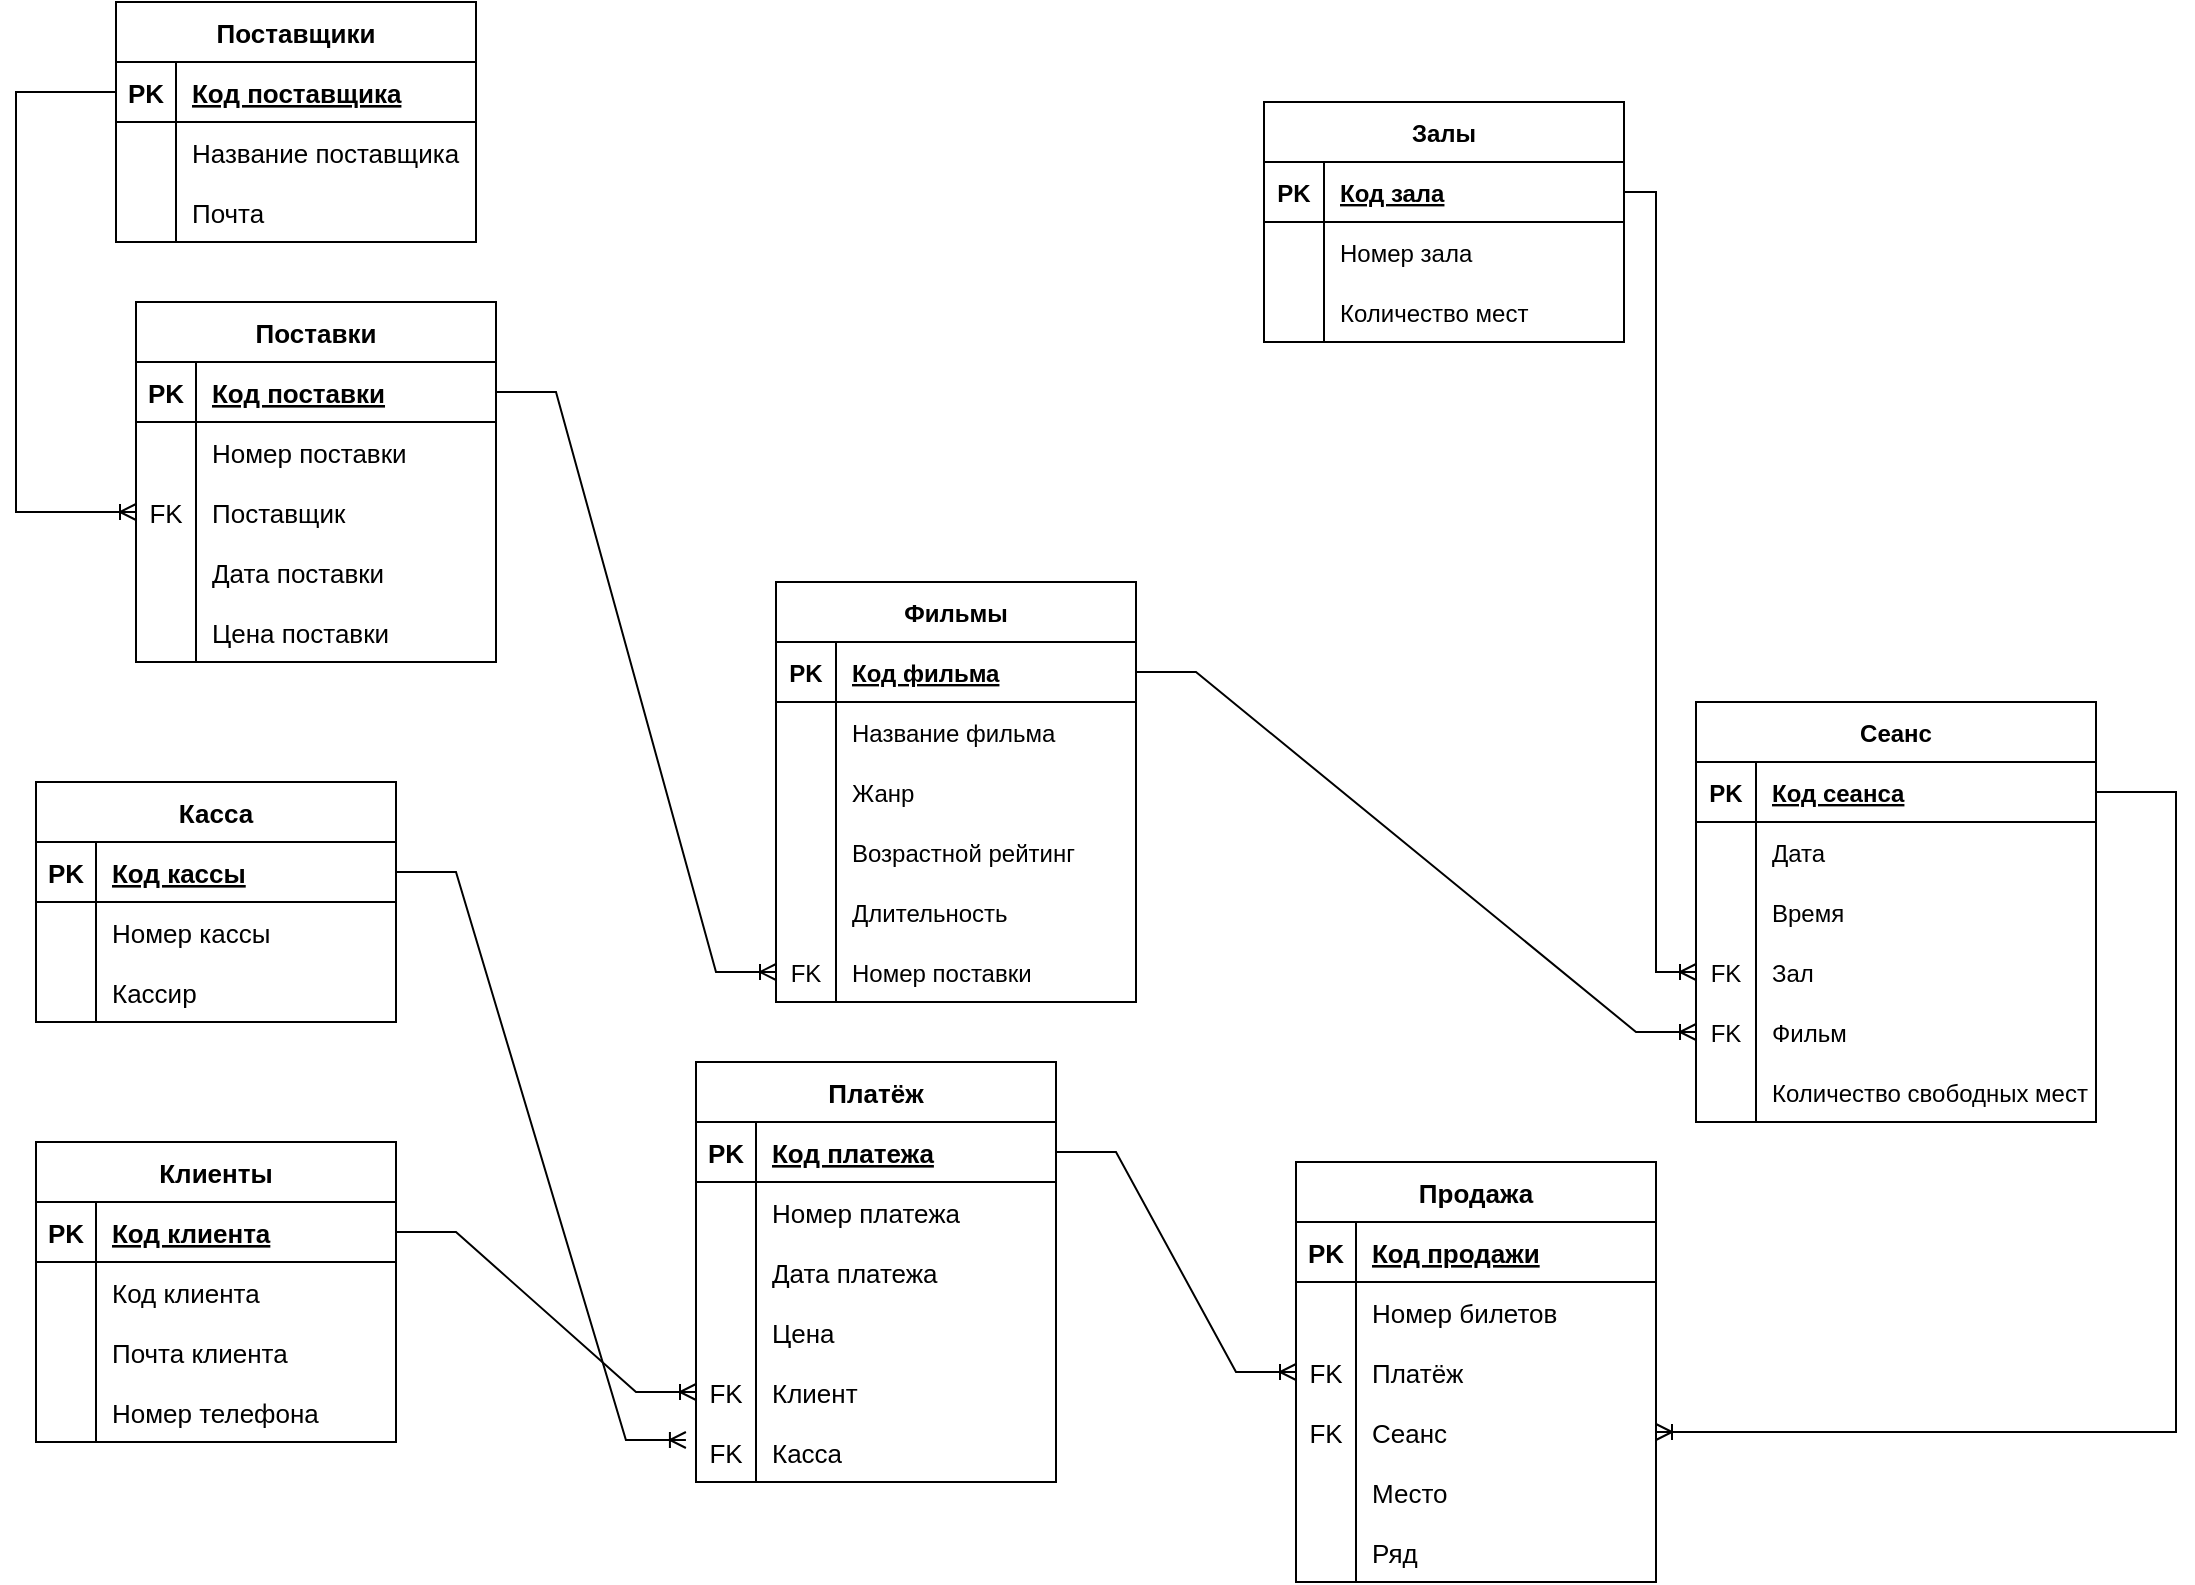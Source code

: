 <mxfile version="20.6.2" type="device" pages="4"><diagram id="SoqPf_awnRTNg39483Q4" name="er"><mxGraphModel dx="2241" dy="787" grid="1" gridSize="10" guides="1" tooltips="1" connect="1" arrows="1" fold="1" page="1" pageScale="1" pageWidth="827" pageHeight="1169" math="0" shadow="0"><root><mxCell id="0"/><mxCell id="1" parent="0"/><mxCell id="7oDIG7_w2mXagXVAhpsV-36" value="Залы" style="shape=table;startSize=30;container=1;collapsible=1;childLayout=tableLayout;fixedRows=1;rowLines=0;fontStyle=1;align=center;resizeLast=1;" parent="1" vertex="1"><mxGeometry x="324" y="240" width="180" height="120" as="geometry"/></mxCell><mxCell id="7oDIG7_w2mXagXVAhpsV-37" value="" style="shape=tableRow;horizontal=0;startSize=0;swimlaneHead=0;swimlaneBody=0;fillColor=none;collapsible=0;dropTarget=0;points=[[0,0.5],[1,0.5]];portConstraint=eastwest;top=0;left=0;right=0;bottom=1;" parent="7oDIG7_w2mXagXVAhpsV-36" vertex="1"><mxGeometry y="30" width="180" height="30" as="geometry"/></mxCell><mxCell id="7oDIG7_w2mXagXVAhpsV-38" value="PK" style="shape=partialRectangle;connectable=0;fillColor=none;top=0;left=0;bottom=0;right=0;fontStyle=1;overflow=hidden;" parent="7oDIG7_w2mXagXVAhpsV-37" vertex="1"><mxGeometry width="30" height="30" as="geometry"><mxRectangle width="30" height="30" as="alternateBounds"/></mxGeometry></mxCell><mxCell id="7oDIG7_w2mXagXVAhpsV-39" value="Код зала" style="shape=partialRectangle;connectable=0;fillColor=none;top=0;left=0;bottom=0;right=0;align=left;spacingLeft=6;fontStyle=5;overflow=hidden;" parent="7oDIG7_w2mXagXVAhpsV-37" vertex="1"><mxGeometry x="30" width="150" height="30" as="geometry"><mxRectangle width="150" height="30" as="alternateBounds"/></mxGeometry></mxCell><mxCell id="7oDIG7_w2mXagXVAhpsV-40" value="" style="shape=tableRow;horizontal=0;startSize=0;swimlaneHead=0;swimlaneBody=0;fillColor=none;collapsible=0;dropTarget=0;points=[[0,0.5],[1,0.5]];portConstraint=eastwest;top=0;left=0;right=0;bottom=0;" parent="7oDIG7_w2mXagXVAhpsV-36" vertex="1"><mxGeometry y="60" width="180" height="30" as="geometry"/></mxCell><mxCell id="7oDIG7_w2mXagXVAhpsV-41" value="" style="shape=partialRectangle;connectable=0;fillColor=none;top=0;left=0;bottom=0;right=0;editable=1;overflow=hidden;" parent="7oDIG7_w2mXagXVAhpsV-40" vertex="1"><mxGeometry width="30" height="30" as="geometry"><mxRectangle width="30" height="30" as="alternateBounds"/></mxGeometry></mxCell><mxCell id="7oDIG7_w2mXagXVAhpsV-42" value="Номер зала" style="shape=partialRectangle;connectable=0;fillColor=none;top=0;left=0;bottom=0;right=0;align=left;spacingLeft=6;overflow=hidden;" parent="7oDIG7_w2mXagXVAhpsV-40" vertex="1"><mxGeometry x="30" width="150" height="30" as="geometry"><mxRectangle width="150" height="30" as="alternateBounds"/></mxGeometry></mxCell><mxCell id="7oDIG7_w2mXagXVAhpsV-43" value="" style="shape=tableRow;horizontal=0;startSize=0;swimlaneHead=0;swimlaneBody=0;fillColor=none;collapsible=0;dropTarget=0;points=[[0,0.5],[1,0.5]];portConstraint=eastwest;top=0;left=0;right=0;bottom=0;" parent="7oDIG7_w2mXagXVAhpsV-36" vertex="1"><mxGeometry y="90" width="180" height="30" as="geometry"/></mxCell><mxCell id="7oDIG7_w2mXagXVAhpsV-44" value="" style="shape=partialRectangle;connectable=0;fillColor=none;top=0;left=0;bottom=0;right=0;editable=1;overflow=hidden;" parent="7oDIG7_w2mXagXVAhpsV-43" vertex="1"><mxGeometry width="30" height="30" as="geometry"><mxRectangle width="30" height="30" as="alternateBounds"/></mxGeometry></mxCell><mxCell id="7oDIG7_w2mXagXVAhpsV-45" value="Количество мест" style="shape=partialRectangle;connectable=0;fillColor=none;top=0;left=0;bottom=0;right=0;align=left;spacingLeft=6;overflow=hidden;" parent="7oDIG7_w2mXagXVAhpsV-43" vertex="1"><mxGeometry x="30" width="150" height="30" as="geometry"><mxRectangle width="150" height="30" as="alternateBounds"/></mxGeometry></mxCell><mxCell id="7oDIG7_w2mXagXVAhpsV-49" value="Фильмы" style="shape=table;startSize=30;container=1;collapsible=1;childLayout=tableLayout;fixedRows=1;rowLines=0;fontStyle=1;align=center;resizeLast=1;" parent="1" vertex="1"><mxGeometry x="80" y="480" width="180" height="210" as="geometry"/></mxCell><mxCell id="7oDIG7_w2mXagXVAhpsV-50" value="" style="shape=tableRow;horizontal=0;startSize=0;swimlaneHead=0;swimlaneBody=0;fillColor=none;collapsible=0;dropTarget=0;points=[[0,0.5],[1,0.5]];portConstraint=eastwest;top=0;left=0;right=0;bottom=1;" parent="7oDIG7_w2mXagXVAhpsV-49" vertex="1"><mxGeometry y="30" width="180" height="30" as="geometry"/></mxCell><mxCell id="7oDIG7_w2mXagXVAhpsV-51" value="PK" style="shape=partialRectangle;connectable=0;fillColor=none;top=0;left=0;bottom=0;right=0;fontStyle=1;overflow=hidden;" parent="7oDIG7_w2mXagXVAhpsV-50" vertex="1"><mxGeometry width="30" height="30" as="geometry"><mxRectangle width="30" height="30" as="alternateBounds"/></mxGeometry></mxCell><mxCell id="7oDIG7_w2mXagXVAhpsV-52" value="Код фильма" style="shape=partialRectangle;connectable=0;fillColor=none;top=0;left=0;bottom=0;right=0;align=left;spacingLeft=6;fontStyle=5;overflow=hidden;" parent="7oDIG7_w2mXagXVAhpsV-50" vertex="1"><mxGeometry x="30" width="150" height="30" as="geometry"><mxRectangle width="150" height="30" as="alternateBounds"/></mxGeometry></mxCell><mxCell id="7oDIG7_w2mXagXVAhpsV-53" value="" style="shape=tableRow;horizontal=0;startSize=0;swimlaneHead=0;swimlaneBody=0;fillColor=none;collapsible=0;dropTarget=0;points=[[0,0.5],[1,0.5]];portConstraint=eastwest;top=0;left=0;right=0;bottom=0;" parent="7oDIG7_w2mXagXVAhpsV-49" vertex="1"><mxGeometry y="60" width="180" height="30" as="geometry"/></mxCell><mxCell id="7oDIG7_w2mXagXVAhpsV-54" value="" style="shape=partialRectangle;connectable=0;fillColor=none;top=0;left=0;bottom=0;right=0;editable=1;overflow=hidden;" parent="7oDIG7_w2mXagXVAhpsV-53" vertex="1"><mxGeometry width="30" height="30" as="geometry"><mxRectangle width="30" height="30" as="alternateBounds"/></mxGeometry></mxCell><mxCell id="7oDIG7_w2mXagXVAhpsV-55" value="Название фильма" style="shape=partialRectangle;connectable=0;fillColor=none;top=0;left=0;bottom=0;right=0;align=left;spacingLeft=6;overflow=hidden;" parent="7oDIG7_w2mXagXVAhpsV-53" vertex="1"><mxGeometry x="30" width="150" height="30" as="geometry"><mxRectangle width="150" height="30" as="alternateBounds"/></mxGeometry></mxCell><mxCell id="7oDIG7_w2mXagXVAhpsV-56" value="" style="shape=tableRow;horizontal=0;startSize=0;swimlaneHead=0;swimlaneBody=0;fillColor=none;collapsible=0;dropTarget=0;points=[[0,0.5],[1,0.5]];portConstraint=eastwest;top=0;left=0;right=0;bottom=0;" parent="7oDIG7_w2mXagXVAhpsV-49" vertex="1"><mxGeometry y="90" width="180" height="30" as="geometry"/></mxCell><mxCell id="7oDIG7_w2mXagXVAhpsV-57" value="" style="shape=partialRectangle;connectable=0;fillColor=none;top=0;left=0;bottom=0;right=0;editable=1;overflow=hidden;" parent="7oDIG7_w2mXagXVAhpsV-56" vertex="1"><mxGeometry width="30" height="30" as="geometry"><mxRectangle width="30" height="30" as="alternateBounds"/></mxGeometry></mxCell><mxCell id="7oDIG7_w2mXagXVAhpsV-58" value="Жанр" style="shape=partialRectangle;connectable=0;fillColor=none;top=0;left=0;bottom=0;right=0;align=left;spacingLeft=6;overflow=hidden;" parent="7oDIG7_w2mXagXVAhpsV-56" vertex="1"><mxGeometry x="30" width="150" height="30" as="geometry"><mxRectangle width="150" height="30" as="alternateBounds"/></mxGeometry></mxCell><mxCell id="7oDIG7_w2mXagXVAhpsV-59" value="" style="shape=tableRow;horizontal=0;startSize=0;swimlaneHead=0;swimlaneBody=0;fillColor=none;collapsible=0;dropTarget=0;points=[[0,0.5],[1,0.5]];portConstraint=eastwest;top=0;left=0;right=0;bottom=0;" parent="7oDIG7_w2mXagXVAhpsV-49" vertex="1"><mxGeometry y="120" width="180" height="30" as="geometry"/></mxCell><mxCell id="7oDIG7_w2mXagXVAhpsV-60" value="" style="shape=partialRectangle;connectable=0;fillColor=none;top=0;left=0;bottom=0;right=0;editable=1;overflow=hidden;" parent="7oDIG7_w2mXagXVAhpsV-59" vertex="1"><mxGeometry width="30" height="30" as="geometry"><mxRectangle width="30" height="30" as="alternateBounds"/></mxGeometry></mxCell><mxCell id="7oDIG7_w2mXagXVAhpsV-61" value="Возрастной рейтинг" style="shape=partialRectangle;connectable=0;fillColor=none;top=0;left=0;bottom=0;right=0;align=left;spacingLeft=6;overflow=hidden;" parent="7oDIG7_w2mXagXVAhpsV-59" vertex="1"><mxGeometry x="30" width="150" height="30" as="geometry"><mxRectangle width="150" height="30" as="alternateBounds"/></mxGeometry></mxCell><mxCell id="7oDIG7_w2mXagXVAhpsV-88" value="" style="shape=tableRow;horizontal=0;startSize=0;swimlaneHead=0;swimlaneBody=0;fillColor=none;collapsible=0;dropTarget=0;points=[[0,0.5],[1,0.5]];portConstraint=eastwest;top=0;left=0;right=0;bottom=0;" parent="7oDIG7_w2mXagXVAhpsV-49" vertex="1"><mxGeometry y="150" width="180" height="30" as="geometry"/></mxCell><mxCell id="7oDIG7_w2mXagXVAhpsV-89" value="" style="shape=partialRectangle;connectable=0;fillColor=none;top=0;left=0;bottom=0;right=0;editable=1;overflow=hidden;" parent="7oDIG7_w2mXagXVAhpsV-88" vertex="1"><mxGeometry width="30" height="30" as="geometry"><mxRectangle width="30" height="30" as="alternateBounds"/></mxGeometry></mxCell><mxCell id="7oDIG7_w2mXagXVAhpsV-90" value="Длительность" style="shape=partialRectangle;connectable=0;fillColor=none;top=0;left=0;bottom=0;right=0;align=left;spacingLeft=6;overflow=hidden;" parent="7oDIG7_w2mXagXVAhpsV-88" vertex="1"><mxGeometry x="30" width="150" height="30" as="geometry"><mxRectangle width="150" height="30" as="alternateBounds"/></mxGeometry></mxCell><mxCell id="BFl0_yjeS6egNwrvN6Uc-102" value="" style="shape=tableRow;horizontal=0;startSize=0;swimlaneHead=0;swimlaneBody=0;fillColor=none;collapsible=0;dropTarget=0;points=[[0,0.5],[1,0.5]];portConstraint=eastwest;top=0;left=0;right=0;bottom=0;" parent="7oDIG7_w2mXagXVAhpsV-49" vertex="1"><mxGeometry y="180" width="180" height="30" as="geometry"/></mxCell><mxCell id="BFl0_yjeS6egNwrvN6Uc-103" value="FK" style="shape=partialRectangle;connectable=0;fillColor=none;top=0;left=0;bottom=0;right=0;editable=1;overflow=hidden;" parent="BFl0_yjeS6egNwrvN6Uc-102" vertex="1"><mxGeometry width="30" height="30" as="geometry"><mxRectangle width="30" height="30" as="alternateBounds"/></mxGeometry></mxCell><mxCell id="BFl0_yjeS6egNwrvN6Uc-104" value="Номер поставки" style="shape=partialRectangle;connectable=0;fillColor=none;top=0;left=0;bottom=0;right=0;align=left;spacingLeft=6;overflow=hidden;" parent="BFl0_yjeS6egNwrvN6Uc-102" vertex="1"><mxGeometry x="30" width="150" height="30" as="geometry"><mxRectangle width="150" height="30" as="alternateBounds"/></mxGeometry></mxCell><mxCell id="7oDIG7_w2mXagXVAhpsV-62" value="Сеанс" style="shape=table;startSize=30;container=1;collapsible=1;childLayout=tableLayout;fixedRows=1;rowLines=0;fontStyle=1;align=center;resizeLast=1;" parent="1" vertex="1"><mxGeometry x="540" y="540" width="200" height="210" as="geometry"/></mxCell><mxCell id="7oDIG7_w2mXagXVAhpsV-63" value="" style="shape=tableRow;horizontal=0;startSize=0;swimlaneHead=0;swimlaneBody=0;fillColor=none;collapsible=0;dropTarget=0;points=[[0,0.5],[1,0.5]];portConstraint=eastwest;top=0;left=0;right=0;bottom=1;" parent="7oDIG7_w2mXagXVAhpsV-62" vertex="1"><mxGeometry y="30" width="200" height="30" as="geometry"/></mxCell><mxCell id="7oDIG7_w2mXagXVAhpsV-64" value="PK" style="shape=partialRectangle;connectable=0;fillColor=none;top=0;left=0;bottom=0;right=0;fontStyle=1;overflow=hidden;" parent="7oDIG7_w2mXagXVAhpsV-63" vertex="1"><mxGeometry width="30" height="30" as="geometry"><mxRectangle width="30" height="30" as="alternateBounds"/></mxGeometry></mxCell><mxCell id="7oDIG7_w2mXagXVAhpsV-65" value="Код сеанса" style="shape=partialRectangle;connectable=0;fillColor=none;top=0;left=0;bottom=0;right=0;align=left;spacingLeft=6;fontStyle=5;overflow=hidden;" parent="7oDIG7_w2mXagXVAhpsV-63" vertex="1"><mxGeometry x="30" width="170" height="30" as="geometry"><mxRectangle width="170" height="30" as="alternateBounds"/></mxGeometry></mxCell><mxCell id="7oDIG7_w2mXagXVAhpsV-66" value="" style="shape=tableRow;horizontal=0;startSize=0;swimlaneHead=0;swimlaneBody=0;fillColor=none;collapsible=0;dropTarget=0;points=[[0,0.5],[1,0.5]];portConstraint=eastwest;top=0;left=0;right=0;bottom=0;" parent="7oDIG7_w2mXagXVAhpsV-62" vertex="1"><mxGeometry y="60" width="200" height="30" as="geometry"/></mxCell><mxCell id="7oDIG7_w2mXagXVAhpsV-67" value="" style="shape=partialRectangle;connectable=0;fillColor=none;top=0;left=0;bottom=0;right=0;editable=1;overflow=hidden;" parent="7oDIG7_w2mXagXVAhpsV-66" vertex="1"><mxGeometry width="30" height="30" as="geometry"><mxRectangle width="30" height="30" as="alternateBounds"/></mxGeometry></mxCell><mxCell id="7oDIG7_w2mXagXVAhpsV-68" value="Дата" style="shape=partialRectangle;connectable=0;fillColor=none;top=0;left=0;bottom=0;right=0;align=left;spacingLeft=6;overflow=hidden;" parent="7oDIG7_w2mXagXVAhpsV-66" vertex="1"><mxGeometry x="30" width="170" height="30" as="geometry"><mxRectangle width="170" height="30" as="alternateBounds"/></mxGeometry></mxCell><mxCell id="7oDIG7_w2mXagXVAhpsV-69" value="" style="shape=tableRow;horizontal=0;startSize=0;swimlaneHead=0;swimlaneBody=0;fillColor=none;collapsible=0;dropTarget=0;points=[[0,0.5],[1,0.5]];portConstraint=eastwest;top=0;left=0;right=0;bottom=0;" parent="7oDIG7_w2mXagXVAhpsV-62" vertex="1"><mxGeometry y="90" width="200" height="30" as="geometry"/></mxCell><mxCell id="7oDIG7_w2mXagXVAhpsV-70" value="" style="shape=partialRectangle;connectable=0;fillColor=none;top=0;left=0;bottom=0;right=0;editable=1;overflow=hidden;" parent="7oDIG7_w2mXagXVAhpsV-69" vertex="1"><mxGeometry width="30" height="30" as="geometry"><mxRectangle width="30" height="30" as="alternateBounds"/></mxGeometry></mxCell><mxCell id="7oDIG7_w2mXagXVAhpsV-71" value="Время" style="shape=partialRectangle;connectable=0;fillColor=none;top=0;left=0;bottom=0;right=0;align=left;spacingLeft=6;overflow=hidden;" parent="7oDIG7_w2mXagXVAhpsV-69" vertex="1"><mxGeometry x="30" width="170" height="30" as="geometry"><mxRectangle width="170" height="30" as="alternateBounds"/></mxGeometry></mxCell><mxCell id="7oDIG7_w2mXagXVAhpsV-72" value="" style="shape=tableRow;horizontal=0;startSize=0;swimlaneHead=0;swimlaneBody=0;fillColor=none;collapsible=0;dropTarget=0;points=[[0,0.5],[1,0.5]];portConstraint=eastwest;top=0;left=0;right=0;bottom=0;" parent="7oDIG7_w2mXagXVAhpsV-62" vertex="1"><mxGeometry y="120" width="200" height="30" as="geometry"/></mxCell><mxCell id="7oDIG7_w2mXagXVAhpsV-73" value="FK" style="shape=partialRectangle;connectable=0;fillColor=none;top=0;left=0;bottom=0;right=0;editable=1;overflow=hidden;" parent="7oDIG7_w2mXagXVAhpsV-72" vertex="1"><mxGeometry width="30" height="30" as="geometry"><mxRectangle width="30" height="30" as="alternateBounds"/></mxGeometry></mxCell><mxCell id="7oDIG7_w2mXagXVAhpsV-74" value="Зал" style="shape=partialRectangle;connectable=0;fillColor=none;top=0;left=0;bottom=0;right=0;align=left;spacingLeft=6;overflow=hidden;" parent="7oDIG7_w2mXagXVAhpsV-72" vertex="1"><mxGeometry x="30" width="170" height="30" as="geometry"><mxRectangle width="170" height="30" as="alternateBounds"/></mxGeometry></mxCell><mxCell id="7oDIG7_w2mXagXVAhpsV-91" value="" style="shape=tableRow;horizontal=0;startSize=0;swimlaneHead=0;swimlaneBody=0;fillColor=none;collapsible=0;dropTarget=0;points=[[0,0.5],[1,0.5]];portConstraint=eastwest;top=0;left=0;right=0;bottom=0;" parent="7oDIG7_w2mXagXVAhpsV-62" vertex="1"><mxGeometry y="150" width="200" height="30" as="geometry"/></mxCell><mxCell id="7oDIG7_w2mXagXVAhpsV-92" value="FK" style="shape=partialRectangle;connectable=0;fillColor=none;top=0;left=0;bottom=0;right=0;editable=1;overflow=hidden;" parent="7oDIG7_w2mXagXVAhpsV-91" vertex="1"><mxGeometry width="30" height="30" as="geometry"><mxRectangle width="30" height="30" as="alternateBounds"/></mxGeometry></mxCell><mxCell id="7oDIG7_w2mXagXVAhpsV-93" value="Фильм" style="shape=partialRectangle;connectable=0;fillColor=none;top=0;left=0;bottom=0;right=0;align=left;spacingLeft=6;overflow=hidden;" parent="7oDIG7_w2mXagXVAhpsV-91" vertex="1"><mxGeometry x="30" width="170" height="30" as="geometry"><mxRectangle width="170" height="30" as="alternateBounds"/></mxGeometry></mxCell><mxCell id="7oDIG7_w2mXagXVAhpsV-94" value="" style="shape=tableRow;horizontal=0;startSize=0;swimlaneHead=0;swimlaneBody=0;fillColor=none;collapsible=0;dropTarget=0;points=[[0,0.5],[1,0.5]];portConstraint=eastwest;top=0;left=0;right=0;bottom=0;" parent="7oDIG7_w2mXagXVAhpsV-62" vertex="1"><mxGeometry y="180" width="200" height="30" as="geometry"/></mxCell><mxCell id="7oDIG7_w2mXagXVAhpsV-95" value="" style="shape=partialRectangle;connectable=0;fillColor=none;top=0;left=0;bottom=0;right=0;editable=1;overflow=hidden;" parent="7oDIG7_w2mXagXVAhpsV-94" vertex="1"><mxGeometry width="30" height="30" as="geometry"><mxRectangle width="30" height="30" as="alternateBounds"/></mxGeometry></mxCell><mxCell id="7oDIG7_w2mXagXVAhpsV-96" value="Количество свободных мест" style="shape=partialRectangle;connectable=0;fillColor=none;top=0;left=0;bottom=0;right=0;align=left;spacingLeft=6;overflow=hidden;" parent="7oDIG7_w2mXagXVAhpsV-94" vertex="1"><mxGeometry x="30" width="170" height="30" as="geometry"><mxRectangle width="170" height="30" as="alternateBounds"/></mxGeometry></mxCell><mxCell id="7oDIG7_w2mXagXVAhpsV-98" value="" style="edgeStyle=entityRelationEdgeStyle;fontSize=12;html=1;endArrow=ERoneToMany;rounded=0;exitX=1;exitY=0.5;exitDx=0;exitDy=0;entryX=0;entryY=0.5;entryDx=0;entryDy=0;" parent="1" source="7oDIG7_w2mXagXVAhpsV-50" target="7oDIG7_w2mXagXVAhpsV-91" edge="1"><mxGeometry width="100" height="100" relative="1" as="geometry"><mxPoint x="360" y="560" as="sourcePoint"/><mxPoint x="460" y="460" as="targetPoint"/></mxGeometry></mxCell><mxCell id="7oDIG7_w2mXagXVAhpsV-100" value="" style="edgeStyle=elbowEdgeStyle;fontSize=12;html=1;endArrow=ERoneToMany;rounded=0;exitX=1;exitY=0.5;exitDx=0;exitDy=0;entryX=0;entryY=0.5;entryDx=0;entryDy=0;" parent="1" source="7oDIG7_w2mXagXVAhpsV-37" target="7oDIG7_w2mXagXVAhpsV-72" edge="1"><mxGeometry width="100" height="100" relative="1" as="geometry"><mxPoint x="810" y="500" as="sourcePoint"/><mxPoint x="910" y="400" as="targetPoint"/><Array as="points"><mxPoint x="520" y="490"/></Array></mxGeometry></mxCell><mxCell id="BFl0_yjeS6egNwrvN6Uc-1" value="Продажа" style="shape=table;startSize=30;container=1;collapsible=1;childLayout=tableLayout;fixedRows=1;rowLines=0;fontStyle=1;align=center;resizeLast=1;labelBackgroundColor=none;strokeColor=default;fontSize=13;" parent="1" vertex="1"><mxGeometry x="340" y="770" width="180" height="210" as="geometry"/></mxCell><mxCell id="BFl0_yjeS6egNwrvN6Uc-2" value="" style="shape=tableRow;horizontal=0;startSize=0;swimlaneHead=0;swimlaneBody=0;fillColor=none;collapsible=0;dropTarget=0;points=[[0,0.5],[1,0.5]];portConstraint=eastwest;top=0;left=0;right=0;bottom=1;labelBackgroundColor=none;strokeColor=default;fontSize=13;" parent="BFl0_yjeS6egNwrvN6Uc-1" vertex="1"><mxGeometry y="30" width="180" height="30" as="geometry"/></mxCell><mxCell id="BFl0_yjeS6egNwrvN6Uc-3" value="PK" style="shape=partialRectangle;connectable=0;fillColor=none;top=0;left=0;bottom=0;right=0;fontStyle=1;overflow=hidden;labelBackgroundColor=none;strokeColor=default;fontSize=13;" parent="BFl0_yjeS6egNwrvN6Uc-2" vertex="1"><mxGeometry width="30" height="30" as="geometry"><mxRectangle width="30" height="30" as="alternateBounds"/></mxGeometry></mxCell><mxCell id="BFl0_yjeS6egNwrvN6Uc-4" value="Код продажи" style="shape=partialRectangle;connectable=0;fillColor=none;top=0;left=0;bottom=0;right=0;align=left;spacingLeft=6;fontStyle=5;overflow=hidden;labelBackgroundColor=none;strokeColor=default;fontSize=13;" parent="BFl0_yjeS6egNwrvN6Uc-2" vertex="1"><mxGeometry x="30" width="150" height="30" as="geometry"><mxRectangle width="150" height="30" as="alternateBounds"/></mxGeometry></mxCell><mxCell id="BFl0_yjeS6egNwrvN6Uc-5" value="" style="shape=tableRow;horizontal=0;startSize=0;swimlaneHead=0;swimlaneBody=0;fillColor=none;collapsible=0;dropTarget=0;points=[[0,0.5],[1,0.5]];portConstraint=eastwest;top=0;left=0;right=0;bottom=0;labelBackgroundColor=none;strokeColor=default;fontSize=13;" parent="BFl0_yjeS6egNwrvN6Uc-1" vertex="1"><mxGeometry y="60" width="180" height="30" as="geometry"/></mxCell><mxCell id="BFl0_yjeS6egNwrvN6Uc-6" value="" style="shape=partialRectangle;connectable=0;fillColor=none;top=0;left=0;bottom=0;right=0;editable=1;overflow=hidden;labelBackgroundColor=none;strokeColor=default;fontSize=13;" parent="BFl0_yjeS6egNwrvN6Uc-5" vertex="1"><mxGeometry width="30" height="30" as="geometry"><mxRectangle width="30" height="30" as="alternateBounds"/></mxGeometry></mxCell><mxCell id="BFl0_yjeS6egNwrvN6Uc-7" value="Номер билетов" style="shape=partialRectangle;connectable=0;fillColor=none;top=0;left=0;bottom=0;right=0;align=left;spacingLeft=6;overflow=hidden;labelBackgroundColor=none;strokeColor=default;fontSize=13;" parent="BFl0_yjeS6egNwrvN6Uc-5" vertex="1"><mxGeometry x="30" width="150" height="30" as="geometry"><mxRectangle width="150" height="30" as="alternateBounds"/></mxGeometry></mxCell><mxCell id="BFl0_yjeS6egNwrvN6Uc-8" value="" style="shape=tableRow;horizontal=0;startSize=0;swimlaneHead=0;swimlaneBody=0;fillColor=none;collapsible=0;dropTarget=0;points=[[0,0.5],[1,0.5]];portConstraint=eastwest;top=0;left=0;right=0;bottom=0;labelBackgroundColor=none;strokeColor=default;fontSize=13;" parent="BFl0_yjeS6egNwrvN6Uc-1" vertex="1"><mxGeometry y="90" width="180" height="30" as="geometry"/></mxCell><mxCell id="BFl0_yjeS6egNwrvN6Uc-9" value="FK" style="shape=partialRectangle;connectable=0;fillColor=none;top=0;left=0;bottom=0;right=0;editable=1;overflow=hidden;labelBackgroundColor=none;strokeColor=default;fontSize=13;" parent="BFl0_yjeS6egNwrvN6Uc-8" vertex="1"><mxGeometry width="30" height="30" as="geometry"><mxRectangle width="30" height="30" as="alternateBounds"/></mxGeometry></mxCell><mxCell id="BFl0_yjeS6egNwrvN6Uc-10" value="Платёж" style="shape=partialRectangle;connectable=0;fillColor=none;top=0;left=0;bottom=0;right=0;align=left;spacingLeft=6;overflow=hidden;labelBackgroundColor=none;strokeColor=default;fontSize=13;" parent="BFl0_yjeS6egNwrvN6Uc-8" vertex="1"><mxGeometry x="30" width="150" height="30" as="geometry"><mxRectangle width="150" height="30" as="alternateBounds"/></mxGeometry></mxCell><mxCell id="BFl0_yjeS6egNwrvN6Uc-11" value="" style="shape=tableRow;horizontal=0;startSize=0;swimlaneHead=0;swimlaneBody=0;fillColor=none;collapsible=0;dropTarget=0;points=[[0,0.5],[1,0.5]];portConstraint=eastwest;top=0;left=0;right=0;bottom=0;labelBackgroundColor=none;strokeColor=default;fontSize=13;" parent="BFl0_yjeS6egNwrvN6Uc-1" vertex="1"><mxGeometry y="120" width="180" height="30" as="geometry"/></mxCell><mxCell id="BFl0_yjeS6egNwrvN6Uc-12" value="FK" style="shape=partialRectangle;connectable=0;fillColor=none;top=0;left=0;bottom=0;right=0;editable=1;overflow=hidden;labelBackgroundColor=none;strokeColor=default;fontSize=13;" parent="BFl0_yjeS6egNwrvN6Uc-11" vertex="1"><mxGeometry width="30" height="30" as="geometry"><mxRectangle width="30" height="30" as="alternateBounds"/></mxGeometry></mxCell><mxCell id="BFl0_yjeS6egNwrvN6Uc-13" value="Сеанс" style="shape=partialRectangle;connectable=0;fillColor=none;top=0;left=0;bottom=0;right=0;align=left;spacingLeft=6;overflow=hidden;labelBackgroundColor=none;strokeColor=default;fontSize=13;" parent="BFl0_yjeS6egNwrvN6Uc-11" vertex="1"><mxGeometry x="30" width="150" height="30" as="geometry"><mxRectangle width="150" height="30" as="alternateBounds"/></mxGeometry></mxCell><mxCell id="BFl0_yjeS6egNwrvN6Uc-65" value="" style="shape=tableRow;horizontal=0;startSize=0;swimlaneHead=0;swimlaneBody=0;fillColor=none;collapsible=0;dropTarget=0;points=[[0,0.5],[1,0.5]];portConstraint=eastwest;top=0;left=0;right=0;bottom=0;labelBackgroundColor=none;strokeColor=default;fontSize=13;" parent="BFl0_yjeS6egNwrvN6Uc-1" vertex="1"><mxGeometry y="150" width="180" height="30" as="geometry"/></mxCell><mxCell id="BFl0_yjeS6egNwrvN6Uc-66" value="" style="shape=partialRectangle;connectable=0;fillColor=none;top=0;left=0;bottom=0;right=0;editable=1;overflow=hidden;labelBackgroundColor=none;strokeColor=default;fontSize=13;" parent="BFl0_yjeS6egNwrvN6Uc-65" vertex="1"><mxGeometry width="30" height="30" as="geometry"><mxRectangle width="30" height="30" as="alternateBounds"/></mxGeometry></mxCell><mxCell id="BFl0_yjeS6egNwrvN6Uc-67" value="Место" style="shape=partialRectangle;connectable=0;fillColor=none;top=0;left=0;bottom=0;right=0;align=left;spacingLeft=6;overflow=hidden;labelBackgroundColor=none;strokeColor=default;fontSize=13;" parent="BFl0_yjeS6egNwrvN6Uc-65" vertex="1"><mxGeometry x="30" width="150" height="30" as="geometry"><mxRectangle width="150" height="30" as="alternateBounds"/></mxGeometry></mxCell><mxCell id="BFl0_yjeS6egNwrvN6Uc-68" value="" style="shape=tableRow;horizontal=0;startSize=0;swimlaneHead=0;swimlaneBody=0;fillColor=none;collapsible=0;dropTarget=0;points=[[0,0.5],[1,0.5]];portConstraint=eastwest;top=0;left=0;right=0;bottom=0;labelBackgroundColor=none;strokeColor=default;fontSize=13;" parent="BFl0_yjeS6egNwrvN6Uc-1" vertex="1"><mxGeometry y="180" width="180" height="30" as="geometry"/></mxCell><mxCell id="BFl0_yjeS6egNwrvN6Uc-69" value="" style="shape=partialRectangle;connectable=0;fillColor=none;top=0;left=0;bottom=0;right=0;editable=1;overflow=hidden;labelBackgroundColor=none;strokeColor=default;fontSize=13;" parent="BFl0_yjeS6egNwrvN6Uc-68" vertex="1"><mxGeometry width="30" height="30" as="geometry"><mxRectangle width="30" height="30" as="alternateBounds"/></mxGeometry></mxCell><mxCell id="BFl0_yjeS6egNwrvN6Uc-70" value="Ряд" style="shape=partialRectangle;connectable=0;fillColor=none;top=0;left=0;bottom=0;right=0;align=left;spacingLeft=6;overflow=hidden;labelBackgroundColor=none;strokeColor=default;fontSize=13;" parent="BFl0_yjeS6egNwrvN6Uc-68" vertex="1"><mxGeometry x="30" width="150" height="30" as="geometry"><mxRectangle width="150" height="30" as="alternateBounds"/></mxGeometry></mxCell><mxCell id="BFl0_yjeS6egNwrvN6Uc-14" value="Платёж" style="shape=table;startSize=30;container=1;collapsible=1;childLayout=tableLayout;fixedRows=1;rowLines=0;fontStyle=1;align=center;resizeLast=1;labelBackgroundColor=none;strokeColor=default;fontSize=13;" parent="1" vertex="1"><mxGeometry x="40" y="720" width="180" height="210" as="geometry"/></mxCell><mxCell id="BFl0_yjeS6egNwrvN6Uc-15" value="" style="shape=tableRow;horizontal=0;startSize=0;swimlaneHead=0;swimlaneBody=0;fillColor=none;collapsible=0;dropTarget=0;points=[[0,0.5],[1,0.5]];portConstraint=eastwest;top=0;left=0;right=0;bottom=1;labelBackgroundColor=none;strokeColor=default;fontSize=13;" parent="BFl0_yjeS6egNwrvN6Uc-14" vertex="1"><mxGeometry y="30" width="180" height="30" as="geometry"/></mxCell><mxCell id="BFl0_yjeS6egNwrvN6Uc-16" value="PK" style="shape=partialRectangle;connectable=0;fillColor=none;top=0;left=0;bottom=0;right=0;fontStyle=1;overflow=hidden;labelBackgroundColor=none;strokeColor=default;fontSize=13;" parent="BFl0_yjeS6egNwrvN6Uc-15" vertex="1"><mxGeometry width="30" height="30" as="geometry"><mxRectangle width="30" height="30" as="alternateBounds"/></mxGeometry></mxCell><mxCell id="BFl0_yjeS6egNwrvN6Uc-17" value="Код платежа" style="shape=partialRectangle;connectable=0;fillColor=none;top=0;left=0;bottom=0;right=0;align=left;spacingLeft=6;fontStyle=5;overflow=hidden;labelBackgroundColor=none;strokeColor=default;fontSize=13;" parent="BFl0_yjeS6egNwrvN6Uc-15" vertex="1"><mxGeometry x="30" width="150" height="30" as="geometry"><mxRectangle width="150" height="30" as="alternateBounds"/></mxGeometry></mxCell><mxCell id="BFl0_yjeS6egNwrvN6Uc-18" value="" style="shape=tableRow;horizontal=0;startSize=0;swimlaneHead=0;swimlaneBody=0;fillColor=none;collapsible=0;dropTarget=0;points=[[0,0.5],[1,0.5]];portConstraint=eastwest;top=0;left=0;right=0;bottom=0;labelBackgroundColor=none;strokeColor=default;fontSize=13;" parent="BFl0_yjeS6egNwrvN6Uc-14" vertex="1"><mxGeometry y="60" width="180" height="30" as="geometry"/></mxCell><mxCell id="BFl0_yjeS6egNwrvN6Uc-19" value="" style="shape=partialRectangle;connectable=0;fillColor=none;top=0;left=0;bottom=0;right=0;editable=1;overflow=hidden;labelBackgroundColor=none;strokeColor=default;fontSize=13;" parent="BFl0_yjeS6egNwrvN6Uc-18" vertex="1"><mxGeometry width="30" height="30" as="geometry"><mxRectangle width="30" height="30" as="alternateBounds"/></mxGeometry></mxCell><mxCell id="BFl0_yjeS6egNwrvN6Uc-20" value="Номер платежа" style="shape=partialRectangle;connectable=0;fillColor=none;top=0;left=0;bottom=0;right=0;align=left;spacingLeft=6;overflow=hidden;labelBackgroundColor=none;strokeColor=default;fontSize=13;" parent="BFl0_yjeS6egNwrvN6Uc-18" vertex="1"><mxGeometry x="30" width="150" height="30" as="geometry"><mxRectangle width="150" height="30" as="alternateBounds"/></mxGeometry></mxCell><mxCell id="BFl0_yjeS6egNwrvN6Uc-21" value="" style="shape=tableRow;horizontal=0;startSize=0;swimlaneHead=0;swimlaneBody=0;fillColor=none;collapsible=0;dropTarget=0;points=[[0,0.5],[1,0.5]];portConstraint=eastwest;top=0;left=0;right=0;bottom=0;labelBackgroundColor=none;strokeColor=default;fontSize=13;" parent="BFl0_yjeS6egNwrvN6Uc-14" vertex="1"><mxGeometry y="90" width="180" height="30" as="geometry"/></mxCell><mxCell id="BFl0_yjeS6egNwrvN6Uc-22" value="" style="shape=partialRectangle;connectable=0;fillColor=none;top=0;left=0;bottom=0;right=0;editable=1;overflow=hidden;labelBackgroundColor=none;strokeColor=default;fontSize=13;" parent="BFl0_yjeS6egNwrvN6Uc-21" vertex="1"><mxGeometry width="30" height="30" as="geometry"><mxRectangle width="30" height="30" as="alternateBounds"/></mxGeometry></mxCell><mxCell id="BFl0_yjeS6egNwrvN6Uc-23" value="Дата платежа" style="shape=partialRectangle;connectable=0;fillColor=none;top=0;left=0;bottom=0;right=0;align=left;spacingLeft=6;overflow=hidden;labelBackgroundColor=none;strokeColor=default;fontSize=13;" parent="BFl0_yjeS6egNwrvN6Uc-21" vertex="1"><mxGeometry x="30" width="150" height="30" as="geometry"><mxRectangle width="150" height="30" as="alternateBounds"/></mxGeometry></mxCell><mxCell id="BFl0_yjeS6egNwrvN6Uc-24" value="" style="shape=tableRow;horizontal=0;startSize=0;swimlaneHead=0;swimlaneBody=0;fillColor=none;collapsible=0;dropTarget=0;points=[[0,0.5],[1,0.5]];portConstraint=eastwest;top=0;left=0;right=0;bottom=0;labelBackgroundColor=none;strokeColor=default;fontSize=13;" parent="BFl0_yjeS6egNwrvN6Uc-14" vertex="1"><mxGeometry y="120" width="180" height="30" as="geometry"/></mxCell><mxCell id="BFl0_yjeS6egNwrvN6Uc-25" value="" style="shape=partialRectangle;connectable=0;fillColor=none;top=0;left=0;bottom=0;right=0;editable=1;overflow=hidden;labelBackgroundColor=none;strokeColor=default;fontSize=13;" parent="BFl0_yjeS6egNwrvN6Uc-24" vertex="1"><mxGeometry width="30" height="30" as="geometry"><mxRectangle width="30" height="30" as="alternateBounds"/></mxGeometry></mxCell><mxCell id="BFl0_yjeS6egNwrvN6Uc-26" value="Цена" style="shape=partialRectangle;connectable=0;fillColor=none;top=0;left=0;bottom=0;right=0;align=left;spacingLeft=6;overflow=hidden;labelBackgroundColor=none;strokeColor=default;fontSize=13;" parent="BFl0_yjeS6egNwrvN6Uc-24" vertex="1"><mxGeometry x="30" width="150" height="30" as="geometry"><mxRectangle width="150" height="30" as="alternateBounds"/></mxGeometry></mxCell><mxCell id="BFl0_yjeS6egNwrvN6Uc-40" value="" style="shape=tableRow;horizontal=0;startSize=0;swimlaneHead=0;swimlaneBody=0;fillColor=none;collapsible=0;dropTarget=0;points=[[0,0.5],[1,0.5]];portConstraint=eastwest;top=0;left=0;right=0;bottom=0;labelBackgroundColor=none;strokeColor=default;fontSize=13;" parent="BFl0_yjeS6egNwrvN6Uc-14" vertex="1"><mxGeometry y="150" width="180" height="30" as="geometry"/></mxCell><mxCell id="BFl0_yjeS6egNwrvN6Uc-41" value="FK" style="shape=partialRectangle;connectable=0;fillColor=none;top=0;left=0;bottom=0;right=0;editable=1;overflow=hidden;labelBackgroundColor=none;strokeColor=default;fontSize=13;" parent="BFl0_yjeS6egNwrvN6Uc-40" vertex="1"><mxGeometry width="30" height="30" as="geometry"><mxRectangle width="30" height="30" as="alternateBounds"/></mxGeometry></mxCell><mxCell id="BFl0_yjeS6egNwrvN6Uc-42" value="Клиент" style="shape=partialRectangle;connectable=0;fillColor=none;top=0;left=0;bottom=0;right=0;align=left;spacingLeft=6;overflow=hidden;labelBackgroundColor=none;strokeColor=default;fontSize=13;" parent="BFl0_yjeS6egNwrvN6Uc-40" vertex="1"><mxGeometry x="30" width="150" height="30" as="geometry"><mxRectangle width="150" height="30" as="alternateBounds"/></mxGeometry></mxCell><mxCell id="BFl0_yjeS6egNwrvN6Uc-62" value="" style="shape=tableRow;horizontal=0;startSize=0;swimlaneHead=0;swimlaneBody=0;fillColor=none;collapsible=0;dropTarget=0;points=[[0,0.5],[1,0.5]];portConstraint=eastwest;top=0;left=0;right=0;bottom=0;labelBackgroundColor=none;strokeColor=default;fontSize=13;" parent="BFl0_yjeS6egNwrvN6Uc-14" vertex="1"><mxGeometry y="180" width="180" height="30" as="geometry"/></mxCell><mxCell id="BFl0_yjeS6egNwrvN6Uc-63" value="FK" style="shape=partialRectangle;connectable=0;fillColor=none;top=0;left=0;bottom=0;right=0;editable=1;overflow=hidden;labelBackgroundColor=none;strokeColor=default;fontSize=13;" parent="BFl0_yjeS6egNwrvN6Uc-62" vertex="1"><mxGeometry width="30" height="30" as="geometry"><mxRectangle width="30" height="30" as="alternateBounds"/></mxGeometry></mxCell><mxCell id="BFl0_yjeS6egNwrvN6Uc-64" value="Касса" style="shape=partialRectangle;connectable=0;fillColor=none;top=0;left=0;bottom=0;right=0;align=left;spacingLeft=6;overflow=hidden;labelBackgroundColor=none;strokeColor=default;fontSize=13;" parent="BFl0_yjeS6egNwrvN6Uc-62" vertex="1"><mxGeometry x="30" width="150" height="30" as="geometry"><mxRectangle width="150" height="30" as="alternateBounds"/></mxGeometry></mxCell><mxCell id="BFl0_yjeS6egNwrvN6Uc-27" value="Клиенты" style="shape=table;startSize=30;container=1;collapsible=1;childLayout=tableLayout;fixedRows=1;rowLines=0;fontStyle=1;align=center;resizeLast=1;labelBackgroundColor=none;strokeColor=default;fontSize=13;" parent="1" vertex="1"><mxGeometry x="-290" y="760" width="180" height="150" as="geometry"/></mxCell><mxCell id="BFl0_yjeS6egNwrvN6Uc-28" value="" style="shape=tableRow;horizontal=0;startSize=0;swimlaneHead=0;swimlaneBody=0;fillColor=none;collapsible=0;dropTarget=0;points=[[0,0.5],[1,0.5]];portConstraint=eastwest;top=0;left=0;right=0;bottom=1;labelBackgroundColor=none;strokeColor=default;fontSize=13;" parent="BFl0_yjeS6egNwrvN6Uc-27" vertex="1"><mxGeometry y="30" width="180" height="30" as="geometry"/></mxCell><mxCell id="BFl0_yjeS6egNwrvN6Uc-29" value="PK" style="shape=partialRectangle;connectable=0;fillColor=none;top=0;left=0;bottom=0;right=0;fontStyle=1;overflow=hidden;labelBackgroundColor=none;strokeColor=default;fontSize=13;" parent="BFl0_yjeS6egNwrvN6Uc-28" vertex="1"><mxGeometry width="30" height="30" as="geometry"><mxRectangle width="30" height="30" as="alternateBounds"/></mxGeometry></mxCell><mxCell id="BFl0_yjeS6egNwrvN6Uc-30" value="Код клиента" style="shape=partialRectangle;connectable=0;fillColor=none;top=0;left=0;bottom=0;right=0;align=left;spacingLeft=6;fontStyle=5;overflow=hidden;labelBackgroundColor=none;strokeColor=default;fontSize=13;" parent="BFl0_yjeS6egNwrvN6Uc-28" vertex="1"><mxGeometry x="30" width="150" height="30" as="geometry"><mxRectangle width="150" height="30" as="alternateBounds"/></mxGeometry></mxCell><mxCell id="BFl0_yjeS6egNwrvN6Uc-31" value="" style="shape=tableRow;horizontal=0;startSize=0;swimlaneHead=0;swimlaneBody=0;fillColor=none;collapsible=0;dropTarget=0;points=[[0,0.5],[1,0.5]];portConstraint=eastwest;top=0;left=0;right=0;bottom=0;labelBackgroundColor=none;strokeColor=default;fontSize=13;" parent="BFl0_yjeS6egNwrvN6Uc-27" vertex="1"><mxGeometry y="60" width="180" height="30" as="geometry"/></mxCell><mxCell id="BFl0_yjeS6egNwrvN6Uc-32" value="" style="shape=partialRectangle;connectable=0;fillColor=none;top=0;left=0;bottom=0;right=0;editable=1;overflow=hidden;labelBackgroundColor=none;strokeColor=default;fontSize=13;" parent="BFl0_yjeS6egNwrvN6Uc-31" vertex="1"><mxGeometry width="30" height="30" as="geometry"><mxRectangle width="30" height="30" as="alternateBounds"/></mxGeometry></mxCell><mxCell id="BFl0_yjeS6egNwrvN6Uc-33" value="Код клиента" style="shape=partialRectangle;connectable=0;fillColor=none;top=0;left=0;bottom=0;right=0;align=left;spacingLeft=6;overflow=hidden;labelBackgroundColor=none;strokeColor=default;fontSize=13;" parent="BFl0_yjeS6egNwrvN6Uc-31" vertex="1"><mxGeometry x="30" width="150" height="30" as="geometry"><mxRectangle width="150" height="30" as="alternateBounds"/></mxGeometry></mxCell><mxCell id="BFl0_yjeS6egNwrvN6Uc-34" value="" style="shape=tableRow;horizontal=0;startSize=0;swimlaneHead=0;swimlaneBody=0;fillColor=none;collapsible=0;dropTarget=0;points=[[0,0.5],[1,0.5]];portConstraint=eastwest;top=0;left=0;right=0;bottom=0;labelBackgroundColor=none;strokeColor=default;fontSize=13;" parent="BFl0_yjeS6egNwrvN6Uc-27" vertex="1"><mxGeometry y="90" width="180" height="30" as="geometry"/></mxCell><mxCell id="BFl0_yjeS6egNwrvN6Uc-35" value="" style="shape=partialRectangle;connectable=0;fillColor=none;top=0;left=0;bottom=0;right=0;editable=1;overflow=hidden;labelBackgroundColor=none;strokeColor=default;fontSize=13;" parent="BFl0_yjeS6egNwrvN6Uc-34" vertex="1"><mxGeometry width="30" height="30" as="geometry"><mxRectangle width="30" height="30" as="alternateBounds"/></mxGeometry></mxCell><mxCell id="BFl0_yjeS6egNwrvN6Uc-36" value="Почта клиента" style="shape=partialRectangle;connectable=0;fillColor=none;top=0;left=0;bottom=0;right=0;align=left;spacingLeft=6;overflow=hidden;labelBackgroundColor=none;strokeColor=default;fontSize=13;" parent="BFl0_yjeS6egNwrvN6Uc-34" vertex="1"><mxGeometry x="30" width="150" height="30" as="geometry"><mxRectangle width="150" height="30" as="alternateBounds"/></mxGeometry></mxCell><mxCell id="BFl0_yjeS6egNwrvN6Uc-37" value="" style="shape=tableRow;horizontal=0;startSize=0;swimlaneHead=0;swimlaneBody=0;fillColor=none;collapsible=0;dropTarget=0;points=[[0,0.5],[1,0.5]];portConstraint=eastwest;top=0;left=0;right=0;bottom=0;labelBackgroundColor=none;strokeColor=default;fontSize=13;" parent="BFl0_yjeS6egNwrvN6Uc-27" vertex="1"><mxGeometry y="120" width="180" height="30" as="geometry"/></mxCell><mxCell id="BFl0_yjeS6egNwrvN6Uc-38" value="" style="shape=partialRectangle;connectable=0;fillColor=none;top=0;left=0;bottom=0;right=0;editable=1;overflow=hidden;labelBackgroundColor=none;strokeColor=default;fontSize=13;" parent="BFl0_yjeS6egNwrvN6Uc-37" vertex="1"><mxGeometry width="30" height="30" as="geometry"><mxRectangle width="30" height="30" as="alternateBounds"/></mxGeometry></mxCell><mxCell id="BFl0_yjeS6egNwrvN6Uc-39" value="Номер телефона" style="shape=partialRectangle;connectable=0;fillColor=none;top=0;left=0;bottom=0;right=0;align=left;spacingLeft=6;overflow=hidden;labelBackgroundColor=none;strokeColor=default;fontSize=13;" parent="BFl0_yjeS6egNwrvN6Uc-37" vertex="1"><mxGeometry x="30" width="150" height="30" as="geometry"><mxRectangle width="150" height="30" as="alternateBounds"/></mxGeometry></mxCell><mxCell id="BFl0_yjeS6egNwrvN6Uc-43" value="Касса" style="shape=table;startSize=30;container=1;collapsible=1;childLayout=tableLayout;fixedRows=1;rowLines=0;fontStyle=1;align=center;resizeLast=1;labelBackgroundColor=none;strokeColor=default;fontSize=13;" parent="1" vertex="1"><mxGeometry x="-290" y="580" width="180" height="120" as="geometry"/></mxCell><mxCell id="BFl0_yjeS6egNwrvN6Uc-44" value="" style="shape=tableRow;horizontal=0;startSize=0;swimlaneHead=0;swimlaneBody=0;fillColor=none;collapsible=0;dropTarget=0;points=[[0,0.5],[1,0.5]];portConstraint=eastwest;top=0;left=0;right=0;bottom=1;labelBackgroundColor=none;strokeColor=default;fontSize=13;" parent="BFl0_yjeS6egNwrvN6Uc-43" vertex="1"><mxGeometry y="30" width="180" height="30" as="geometry"/></mxCell><mxCell id="BFl0_yjeS6egNwrvN6Uc-45" value="PK" style="shape=partialRectangle;connectable=0;fillColor=none;top=0;left=0;bottom=0;right=0;fontStyle=1;overflow=hidden;labelBackgroundColor=none;strokeColor=default;fontSize=13;" parent="BFl0_yjeS6egNwrvN6Uc-44" vertex="1"><mxGeometry width="30" height="30" as="geometry"><mxRectangle width="30" height="30" as="alternateBounds"/></mxGeometry></mxCell><mxCell id="BFl0_yjeS6egNwrvN6Uc-46" value="Код кассы" style="shape=partialRectangle;connectable=0;fillColor=none;top=0;left=0;bottom=0;right=0;align=left;spacingLeft=6;fontStyle=5;overflow=hidden;labelBackgroundColor=none;strokeColor=default;fontSize=13;" parent="BFl0_yjeS6egNwrvN6Uc-44" vertex="1"><mxGeometry x="30" width="150" height="30" as="geometry"><mxRectangle width="150" height="30" as="alternateBounds"/></mxGeometry></mxCell><mxCell id="BFl0_yjeS6egNwrvN6Uc-47" value="" style="shape=tableRow;horizontal=0;startSize=0;swimlaneHead=0;swimlaneBody=0;fillColor=none;collapsible=0;dropTarget=0;points=[[0,0.5],[1,0.5]];portConstraint=eastwest;top=0;left=0;right=0;bottom=0;labelBackgroundColor=none;strokeColor=default;fontSize=13;" parent="BFl0_yjeS6egNwrvN6Uc-43" vertex="1"><mxGeometry y="60" width="180" height="30" as="geometry"/></mxCell><mxCell id="BFl0_yjeS6egNwrvN6Uc-48" value="" style="shape=partialRectangle;connectable=0;fillColor=none;top=0;left=0;bottom=0;right=0;editable=1;overflow=hidden;labelBackgroundColor=none;strokeColor=default;fontSize=13;" parent="BFl0_yjeS6egNwrvN6Uc-47" vertex="1"><mxGeometry width="30" height="30" as="geometry"><mxRectangle width="30" height="30" as="alternateBounds"/></mxGeometry></mxCell><mxCell id="BFl0_yjeS6egNwrvN6Uc-49" value="Номер кассы" style="shape=partialRectangle;connectable=0;fillColor=none;top=0;left=0;bottom=0;right=0;align=left;spacingLeft=6;overflow=hidden;labelBackgroundColor=none;strokeColor=default;fontSize=13;" parent="BFl0_yjeS6egNwrvN6Uc-47" vertex="1"><mxGeometry x="30" width="150" height="30" as="geometry"><mxRectangle width="150" height="30" as="alternateBounds"/></mxGeometry></mxCell><mxCell id="BFl0_yjeS6egNwrvN6Uc-50" value="" style="shape=tableRow;horizontal=0;startSize=0;swimlaneHead=0;swimlaneBody=0;fillColor=none;collapsible=0;dropTarget=0;points=[[0,0.5],[1,0.5]];portConstraint=eastwest;top=0;left=0;right=0;bottom=0;labelBackgroundColor=none;strokeColor=default;fontSize=13;" parent="BFl0_yjeS6egNwrvN6Uc-43" vertex="1"><mxGeometry y="90" width="180" height="30" as="geometry"/></mxCell><mxCell id="BFl0_yjeS6egNwrvN6Uc-51" value="" style="shape=partialRectangle;connectable=0;fillColor=none;top=0;left=0;bottom=0;right=0;editable=1;overflow=hidden;labelBackgroundColor=none;strokeColor=default;fontSize=13;" parent="BFl0_yjeS6egNwrvN6Uc-50" vertex="1"><mxGeometry width="30" height="30" as="geometry"><mxRectangle width="30" height="30" as="alternateBounds"/></mxGeometry></mxCell><mxCell id="BFl0_yjeS6egNwrvN6Uc-52" value="Кассир" style="shape=partialRectangle;connectable=0;fillColor=none;top=0;left=0;bottom=0;right=0;align=left;spacingLeft=6;overflow=hidden;labelBackgroundColor=none;strokeColor=default;fontSize=13;" parent="BFl0_yjeS6egNwrvN6Uc-50" vertex="1"><mxGeometry x="30" width="150" height="30" as="geometry"><mxRectangle width="150" height="30" as="alternateBounds"/></mxGeometry></mxCell><mxCell id="BFl0_yjeS6egNwrvN6Uc-72" value="" style="edgeStyle=elbowEdgeStyle;fontSize=12;html=1;endArrow=ERoneToMany;rounded=0;strokeColor=#000000;exitX=1;exitY=0.5;exitDx=0;exitDy=0;entryX=1;entryY=0.5;entryDx=0;entryDy=0;" parent="1" source="7oDIG7_w2mXagXVAhpsV-63" target="BFl0_yjeS6egNwrvN6Uc-11" edge="1"><mxGeometry width="100" height="100" relative="1" as="geometry"><mxPoint x="610" y="925" as="sourcePoint"/><mxPoint x="710" y="825" as="targetPoint"/><Array as="points"><mxPoint x="780" y="830"/></Array></mxGeometry></mxCell><mxCell id="BFl0_yjeS6egNwrvN6Uc-73" value="" style="edgeStyle=entityRelationEdgeStyle;fontSize=12;html=1;endArrow=ERoneToMany;rounded=0;strokeColor=#000000;exitX=1;exitY=0.5;exitDx=0;exitDy=0;entryX=0;entryY=0.5;entryDx=0;entryDy=0;" parent="1" source="BFl0_yjeS6egNwrvN6Uc-15" target="BFl0_yjeS6egNwrvN6Uc-8" edge="1"><mxGeometry width="100" height="100" relative="1" as="geometry"><mxPoint x="350" y="870" as="sourcePoint"/><mxPoint x="450" y="770" as="targetPoint"/></mxGeometry></mxCell><mxCell id="BFl0_yjeS6egNwrvN6Uc-74" value="" style="edgeStyle=entityRelationEdgeStyle;fontSize=12;html=1;endArrow=ERoneToMany;rounded=0;strokeColor=#000000;exitX=1;exitY=0.5;exitDx=0;exitDy=0;entryX=-0.028;entryY=0.3;entryDx=0;entryDy=0;entryPerimeter=0;" parent="1" source="BFl0_yjeS6egNwrvN6Uc-44" target="BFl0_yjeS6egNwrvN6Uc-62" edge="1"><mxGeometry width="100" height="100" relative="1" as="geometry"><mxPoint x="300" y="740" as="sourcePoint"/><mxPoint x="400" y="640" as="targetPoint"/></mxGeometry></mxCell><mxCell id="BFl0_yjeS6egNwrvN6Uc-75" value="" style="edgeStyle=entityRelationEdgeStyle;fontSize=12;html=1;endArrow=ERoneToMany;rounded=0;strokeColor=#000000;exitX=1;exitY=0.5;exitDx=0;exitDy=0;entryX=0;entryY=0.5;entryDx=0;entryDy=0;" parent="1" source="BFl0_yjeS6egNwrvN6Uc-28" target="BFl0_yjeS6egNwrvN6Uc-40" edge="1"><mxGeometry width="100" height="100" relative="1" as="geometry"><mxPoint x="300" y="730" as="sourcePoint"/><mxPoint x="400" y="630" as="targetPoint"/></mxGeometry></mxCell><mxCell id="BFl0_yjeS6egNwrvN6Uc-76" value="Поставщики" style="shape=table;startSize=30;container=1;collapsible=1;childLayout=tableLayout;fixedRows=1;rowLines=0;fontStyle=1;align=center;resizeLast=1;labelBackgroundColor=none;strokeColor=default;fontSize=13;" parent="1" vertex="1"><mxGeometry x="-250" y="190" width="180" height="120" as="geometry"/></mxCell><mxCell id="BFl0_yjeS6egNwrvN6Uc-77" value="" style="shape=tableRow;horizontal=0;startSize=0;swimlaneHead=0;swimlaneBody=0;fillColor=none;collapsible=0;dropTarget=0;points=[[0,0.5],[1,0.5]];portConstraint=eastwest;top=0;left=0;right=0;bottom=1;labelBackgroundColor=none;strokeColor=default;fontSize=13;" parent="BFl0_yjeS6egNwrvN6Uc-76" vertex="1"><mxGeometry y="30" width="180" height="30" as="geometry"/></mxCell><mxCell id="BFl0_yjeS6egNwrvN6Uc-78" value="PK" style="shape=partialRectangle;connectable=0;fillColor=none;top=0;left=0;bottom=0;right=0;fontStyle=1;overflow=hidden;labelBackgroundColor=none;strokeColor=default;fontSize=13;" parent="BFl0_yjeS6egNwrvN6Uc-77" vertex="1"><mxGeometry width="30" height="30" as="geometry"><mxRectangle width="30" height="30" as="alternateBounds"/></mxGeometry></mxCell><mxCell id="BFl0_yjeS6egNwrvN6Uc-79" value="Код поставщика" style="shape=partialRectangle;connectable=0;fillColor=none;top=0;left=0;bottom=0;right=0;align=left;spacingLeft=6;fontStyle=5;overflow=hidden;labelBackgroundColor=none;strokeColor=default;fontSize=13;" parent="BFl0_yjeS6egNwrvN6Uc-77" vertex="1"><mxGeometry x="30" width="150" height="30" as="geometry"><mxRectangle width="150" height="30" as="alternateBounds"/></mxGeometry></mxCell><mxCell id="BFl0_yjeS6egNwrvN6Uc-80" value="" style="shape=tableRow;horizontal=0;startSize=0;swimlaneHead=0;swimlaneBody=0;fillColor=none;collapsible=0;dropTarget=0;points=[[0,0.5],[1,0.5]];portConstraint=eastwest;top=0;left=0;right=0;bottom=0;labelBackgroundColor=none;strokeColor=default;fontSize=13;" parent="BFl0_yjeS6egNwrvN6Uc-76" vertex="1"><mxGeometry y="60" width="180" height="30" as="geometry"/></mxCell><mxCell id="BFl0_yjeS6egNwrvN6Uc-81" value="" style="shape=partialRectangle;connectable=0;fillColor=none;top=0;left=0;bottom=0;right=0;editable=1;overflow=hidden;labelBackgroundColor=none;strokeColor=default;fontSize=13;" parent="BFl0_yjeS6egNwrvN6Uc-80" vertex="1"><mxGeometry width="30" height="30" as="geometry"><mxRectangle width="30" height="30" as="alternateBounds"/></mxGeometry></mxCell><mxCell id="BFl0_yjeS6egNwrvN6Uc-82" value="Название поставщика" style="shape=partialRectangle;connectable=0;fillColor=none;top=0;left=0;bottom=0;right=0;align=left;spacingLeft=6;overflow=hidden;labelBackgroundColor=none;strokeColor=default;fontSize=13;" parent="BFl0_yjeS6egNwrvN6Uc-80" vertex="1"><mxGeometry x="30" width="150" height="30" as="geometry"><mxRectangle width="150" height="30" as="alternateBounds"/></mxGeometry></mxCell><mxCell id="BFl0_yjeS6egNwrvN6Uc-83" value="" style="shape=tableRow;horizontal=0;startSize=0;swimlaneHead=0;swimlaneBody=0;fillColor=none;collapsible=0;dropTarget=0;points=[[0,0.5],[1,0.5]];portConstraint=eastwest;top=0;left=0;right=0;bottom=0;labelBackgroundColor=none;strokeColor=default;fontSize=13;" parent="BFl0_yjeS6egNwrvN6Uc-76" vertex="1"><mxGeometry y="90" width="180" height="30" as="geometry"/></mxCell><mxCell id="BFl0_yjeS6egNwrvN6Uc-84" value="" style="shape=partialRectangle;connectable=0;fillColor=none;top=0;left=0;bottom=0;right=0;editable=1;overflow=hidden;labelBackgroundColor=none;strokeColor=default;fontSize=13;" parent="BFl0_yjeS6egNwrvN6Uc-83" vertex="1"><mxGeometry width="30" height="30" as="geometry"><mxRectangle width="30" height="30" as="alternateBounds"/></mxGeometry></mxCell><mxCell id="BFl0_yjeS6egNwrvN6Uc-85" value="Почта" style="shape=partialRectangle;connectable=0;fillColor=none;top=0;left=0;bottom=0;right=0;align=left;spacingLeft=6;overflow=hidden;labelBackgroundColor=none;strokeColor=default;fontSize=13;" parent="BFl0_yjeS6egNwrvN6Uc-83" vertex="1"><mxGeometry x="30" width="150" height="30" as="geometry"><mxRectangle width="150" height="30" as="alternateBounds"/></mxGeometry></mxCell><mxCell id="BFl0_yjeS6egNwrvN6Uc-89" value="Поставки" style="shape=table;startSize=30;container=1;collapsible=1;childLayout=tableLayout;fixedRows=1;rowLines=0;fontStyle=1;align=center;resizeLast=1;labelBackgroundColor=none;strokeColor=default;fontSize=13;" parent="1" vertex="1"><mxGeometry x="-240" y="340" width="180" height="180" as="geometry"/></mxCell><mxCell id="BFl0_yjeS6egNwrvN6Uc-90" value="" style="shape=tableRow;horizontal=0;startSize=0;swimlaneHead=0;swimlaneBody=0;fillColor=none;collapsible=0;dropTarget=0;points=[[0,0.5],[1,0.5]];portConstraint=eastwest;top=0;left=0;right=0;bottom=1;labelBackgroundColor=none;strokeColor=default;fontSize=13;" parent="BFl0_yjeS6egNwrvN6Uc-89" vertex="1"><mxGeometry y="30" width="180" height="30" as="geometry"/></mxCell><mxCell id="BFl0_yjeS6egNwrvN6Uc-91" value="PK" style="shape=partialRectangle;connectable=0;fillColor=none;top=0;left=0;bottom=0;right=0;fontStyle=1;overflow=hidden;labelBackgroundColor=none;strokeColor=default;fontSize=13;" parent="BFl0_yjeS6egNwrvN6Uc-90" vertex="1"><mxGeometry width="30" height="30" as="geometry"><mxRectangle width="30" height="30" as="alternateBounds"/></mxGeometry></mxCell><mxCell id="BFl0_yjeS6egNwrvN6Uc-92" value="Код поставки" style="shape=partialRectangle;connectable=0;fillColor=none;top=0;left=0;bottom=0;right=0;align=left;spacingLeft=6;fontStyle=5;overflow=hidden;labelBackgroundColor=none;strokeColor=default;fontSize=13;" parent="BFl0_yjeS6egNwrvN6Uc-90" vertex="1"><mxGeometry x="30" width="150" height="30" as="geometry"><mxRectangle width="150" height="30" as="alternateBounds"/></mxGeometry></mxCell><mxCell id="BFl0_yjeS6egNwrvN6Uc-93" value="" style="shape=tableRow;horizontal=0;startSize=0;swimlaneHead=0;swimlaneBody=0;fillColor=none;collapsible=0;dropTarget=0;points=[[0,0.5],[1,0.5]];portConstraint=eastwest;top=0;left=0;right=0;bottom=0;labelBackgroundColor=none;strokeColor=default;fontSize=13;" parent="BFl0_yjeS6egNwrvN6Uc-89" vertex="1"><mxGeometry y="60" width="180" height="30" as="geometry"/></mxCell><mxCell id="BFl0_yjeS6egNwrvN6Uc-94" value="" style="shape=partialRectangle;connectable=0;fillColor=none;top=0;left=0;bottom=0;right=0;editable=1;overflow=hidden;labelBackgroundColor=none;strokeColor=default;fontSize=13;" parent="BFl0_yjeS6egNwrvN6Uc-93" vertex="1"><mxGeometry width="30" height="30" as="geometry"><mxRectangle width="30" height="30" as="alternateBounds"/></mxGeometry></mxCell><mxCell id="BFl0_yjeS6egNwrvN6Uc-95" value="Номер поставки" style="shape=partialRectangle;connectable=0;fillColor=none;top=0;left=0;bottom=0;right=0;align=left;spacingLeft=6;overflow=hidden;labelBackgroundColor=none;strokeColor=default;fontSize=13;" parent="BFl0_yjeS6egNwrvN6Uc-93" vertex="1"><mxGeometry x="30" width="150" height="30" as="geometry"><mxRectangle width="150" height="30" as="alternateBounds"/></mxGeometry></mxCell><mxCell id="BFl0_yjeS6egNwrvN6Uc-96" value="" style="shape=tableRow;horizontal=0;startSize=0;swimlaneHead=0;swimlaneBody=0;fillColor=none;collapsible=0;dropTarget=0;points=[[0,0.5],[1,0.5]];portConstraint=eastwest;top=0;left=0;right=0;bottom=0;labelBackgroundColor=none;strokeColor=default;fontSize=13;" parent="BFl0_yjeS6egNwrvN6Uc-89" vertex="1"><mxGeometry y="90" width="180" height="30" as="geometry"/></mxCell><mxCell id="BFl0_yjeS6egNwrvN6Uc-97" value="FK" style="shape=partialRectangle;connectable=0;fillColor=none;top=0;left=0;bottom=0;right=0;editable=1;overflow=hidden;labelBackgroundColor=none;strokeColor=default;fontSize=13;" parent="BFl0_yjeS6egNwrvN6Uc-96" vertex="1"><mxGeometry width="30" height="30" as="geometry"><mxRectangle width="30" height="30" as="alternateBounds"/></mxGeometry></mxCell><mxCell id="BFl0_yjeS6egNwrvN6Uc-98" value="Поставщик" style="shape=partialRectangle;connectable=0;fillColor=none;top=0;left=0;bottom=0;right=0;align=left;spacingLeft=6;overflow=hidden;labelBackgroundColor=none;strokeColor=default;fontSize=13;" parent="BFl0_yjeS6egNwrvN6Uc-96" vertex="1"><mxGeometry x="30" width="150" height="30" as="geometry"><mxRectangle width="150" height="30" as="alternateBounds"/></mxGeometry></mxCell><mxCell id="BFl0_yjeS6egNwrvN6Uc-99" value="" style="shape=tableRow;horizontal=0;startSize=0;swimlaneHead=0;swimlaneBody=0;fillColor=none;collapsible=0;dropTarget=0;points=[[0,0.5],[1,0.5]];portConstraint=eastwest;top=0;left=0;right=0;bottom=0;labelBackgroundColor=none;strokeColor=default;fontSize=13;" parent="BFl0_yjeS6egNwrvN6Uc-89" vertex="1"><mxGeometry y="120" width="180" height="30" as="geometry"/></mxCell><mxCell id="BFl0_yjeS6egNwrvN6Uc-100" value="" style="shape=partialRectangle;connectable=0;fillColor=none;top=0;left=0;bottom=0;right=0;editable=1;overflow=hidden;labelBackgroundColor=none;strokeColor=default;fontSize=13;" parent="BFl0_yjeS6egNwrvN6Uc-99" vertex="1"><mxGeometry width="30" height="30" as="geometry"><mxRectangle width="30" height="30" as="alternateBounds"/></mxGeometry></mxCell><mxCell id="BFl0_yjeS6egNwrvN6Uc-101" value="Дата поставки" style="shape=partialRectangle;connectable=0;fillColor=none;top=0;left=0;bottom=0;right=0;align=left;spacingLeft=6;overflow=hidden;labelBackgroundColor=none;strokeColor=default;fontSize=13;" parent="BFl0_yjeS6egNwrvN6Uc-99" vertex="1"><mxGeometry x="30" width="150" height="30" as="geometry"><mxRectangle width="150" height="30" as="alternateBounds"/></mxGeometry></mxCell><mxCell id="BFl0_yjeS6egNwrvN6Uc-105" value="" style="shape=tableRow;horizontal=0;startSize=0;swimlaneHead=0;swimlaneBody=0;fillColor=none;collapsible=0;dropTarget=0;points=[[0,0.5],[1,0.5]];portConstraint=eastwest;top=0;left=0;right=0;bottom=0;labelBackgroundColor=none;strokeColor=default;fontSize=13;" parent="BFl0_yjeS6egNwrvN6Uc-89" vertex="1"><mxGeometry y="150" width="180" height="30" as="geometry"/></mxCell><mxCell id="BFl0_yjeS6egNwrvN6Uc-106" value="" style="shape=partialRectangle;connectable=0;fillColor=none;top=0;left=0;bottom=0;right=0;editable=1;overflow=hidden;labelBackgroundColor=none;strokeColor=default;fontSize=13;" parent="BFl0_yjeS6egNwrvN6Uc-105" vertex="1"><mxGeometry width="30" height="30" as="geometry"><mxRectangle width="30" height="30" as="alternateBounds"/></mxGeometry></mxCell><mxCell id="BFl0_yjeS6egNwrvN6Uc-107" value="Цена поставки" style="shape=partialRectangle;connectable=0;fillColor=none;top=0;left=0;bottom=0;right=0;align=left;spacingLeft=6;overflow=hidden;labelBackgroundColor=none;strokeColor=default;fontSize=13;" parent="BFl0_yjeS6egNwrvN6Uc-105" vertex="1"><mxGeometry x="30" width="150" height="30" as="geometry"><mxRectangle width="150" height="30" as="alternateBounds"/></mxGeometry></mxCell><mxCell id="BFl0_yjeS6egNwrvN6Uc-108" value="" style="edgeStyle=entityRelationEdgeStyle;fontSize=12;html=1;endArrow=ERoneToMany;rounded=0;strokeColor=#000000;exitX=1;exitY=0.5;exitDx=0;exitDy=0;entryX=0;entryY=0.5;entryDx=0;entryDy=0;" parent="1" source="BFl0_yjeS6egNwrvN6Uc-90" target="BFl0_yjeS6egNwrvN6Uc-102" edge="1"><mxGeometry width="100" height="100" relative="1" as="geometry"><mxPoint x="350" y="570" as="sourcePoint"/><mxPoint x="450" y="470" as="targetPoint"/></mxGeometry></mxCell><mxCell id="BFl0_yjeS6egNwrvN6Uc-109" value="" style="edgeStyle=elbowEdgeStyle;fontSize=12;html=1;endArrow=ERoneToMany;rounded=0;strokeColor=#000000;exitX=0;exitY=0.5;exitDx=0;exitDy=0;entryX=0;entryY=0.5;entryDx=0;entryDy=0;" parent="1" source="BFl0_yjeS6egNwrvN6Uc-77" target="BFl0_yjeS6egNwrvN6Uc-96" edge="1"><mxGeometry width="100" height="100" relative="1" as="geometry"><mxPoint x="324" y="510" as="sourcePoint"/><mxPoint x="424" y="410" as="targetPoint"/><Array as="points"><mxPoint x="-300" y="330"/></Array></mxGeometry></mxCell></root></mxGraphModel></diagram><diagram id="o_11UvfWsAHynd0ql8l9" name="use case"><mxGraphModel dx="1817" dy="551" grid="1" gridSize="10" guides="1" tooltips="1" connect="1" arrows="1" fold="1" page="1" pageScale="1" pageWidth="827" pageHeight="1169" math="0" shadow="0"><root><mxCell id="0"/><mxCell id="1" parent="0"/><mxCell id="TewU-HzV_K0si9lGmnaC-4" value="" style="whiteSpace=wrap;html=1;aspect=fixed;" parent="1" vertex="1"><mxGeometry x="100" y="120" width="570" height="570" as="geometry"/></mxCell><mxCell id="TewU-HzV_K0si9lGmnaC-5" value="Кинотеатр" style="text;html=1;strokeColor=none;fillColor=none;align=center;verticalAlign=middle;whiteSpace=wrap;rounded=0;fontSize=20;fontStyle=1" parent="1" vertex="1"><mxGeometry x="355" y="130" width="60" height="30" as="geometry"/></mxCell><mxCell id="TewU-HzV_K0si9lGmnaC-6" value="Зритель" style="shape=umlActor;verticalLabelPosition=bottom;verticalAlign=top;html=1;outlineConnect=0;fontSize=13;" parent="1" vertex="1"><mxGeometry x="40" y="160" width="30" height="60" as="geometry"/></mxCell><mxCell id="TewU-HzV_K0si9lGmnaC-7" value="Кассир" style="shape=umlActor;verticalLabelPosition=bottom;verticalAlign=top;html=1;outlineConnect=0;fontSize=13;" parent="1" vertex="1"><mxGeometry x="730" y="160" width="30" height="60" as="geometry"/></mxCell><mxCell id="TewU-HzV_K0si9lGmnaC-8" value="Менеджер" style="shape=umlActor;verticalLabelPosition=bottom;verticalAlign=top;html=1;outlineConnect=0;fontSize=13;" parent="1" vertex="1"><mxGeometry x="-60" y="300" width="30" height="60" as="geometry"/></mxCell><mxCell id="TewU-HzV_K0si9lGmnaC-17" value="Оформление билета" style="ellipse;whiteSpace=wrap;html=1;fontSize=13;" parent="1" vertex="1"><mxGeometry x="240" y="165" width="140" height="35" as="geometry"/></mxCell><mxCell id="TewU-HzV_K0si9lGmnaC-18" value="Бронирование места" style="ellipse;whiteSpace=wrap;html=1;fontSize=13;" parent="1" vertex="1"><mxGeometry x="240" y="220" width="140" height="30" as="geometry"/></mxCell><mxCell id="rnPS7e2eXwEzeiW0dlGD-1" style="edgeStyle=none;rounded=0;orthogonalLoop=1;jettySize=auto;html=1;fontSize=13;endArrow=none;endFill=0;dashed=1;" parent="1" source="TewU-HzV_K0si9lGmnaC-27" target="TewU-HzV_K0si9lGmnaC-37" edge="1"><mxGeometry relative="1" as="geometry"/></mxCell><mxCell id="TewU-HzV_K0si9lGmnaC-27" value="Составление сеансов" style="ellipse;whiteSpace=wrap;html=1;fontSize=13;" parent="1" vertex="1"><mxGeometry x="170" y="400" width="140" height="40" as="geometry"/></mxCell><mxCell id="TewU-HzV_K0si9lGmnaC-28" value="Заказы фильмов" style="ellipse;whiteSpace=wrap;html=1;fontSize=13;" parent="1" vertex="1"><mxGeometry x="180" y="260" width="140" height="40" as="geometry"/></mxCell><mxCell id="TewU-HzV_K0si9lGmnaC-29" value="Показ фильмов" style="ellipse;whiteSpace=wrap;html=1;fontSize=13;" parent="1" vertex="1"><mxGeometry x="150" y="560" width="140" height="30" as="geometry"/></mxCell><mxCell id="TewU-HzV_K0si9lGmnaC-30" value="Киномеханик" style="shape=umlActor;verticalLabelPosition=bottom;verticalAlign=top;html=1;fontSize=13;" parent="1" vertex="1"><mxGeometry x="-60" y="500" width="30" height="60" as="geometry"/></mxCell><mxCell id="TewU-HzV_K0si9lGmnaC-31" value="Поставщик фильмов" style="shape=umlActor;verticalLabelPosition=bottom;verticalAlign=top;html=1;fontSize=13;" parent="1" vertex="1"><mxGeometry x="730" y="320" width="30" height="60" as="geometry"/></mxCell><mxCell id="TewU-HzV_K0si9lGmnaC-32" value="Составление расписания" style="ellipse;whiteSpace=wrap;html=1;fontSize=13;" parent="1" vertex="1"><mxGeometry x="140" y="480" width="140" height="40" as="geometry"/></mxCell><mxCell id="TewU-HzV_K0si9lGmnaC-33" value="Удаление забронированного места" style="ellipse;whiteSpace=wrap;html=1;fontSize=13;" parent="1" vertex="1"><mxGeometry x="500" y="240" width="140" height="50" as="geometry"/></mxCell><mxCell id="TewU-HzV_K0si9lGmnaC-34" value="Отслеживание рекламы" style="ellipse;whiteSpace=wrap;html=1;fontSize=13;" parent="1" vertex="1"><mxGeometry x="160" y="320" width="140" height="70" as="geometry"/></mxCell><mxCell id="TewU-HzV_K0si9lGmnaC-35" value="Показ рекламы" style="ellipse;whiteSpace=wrap;html=1;fontSize=13;" parent="1" vertex="1"><mxGeometry x="460" y="630" width="140" height="40" as="geometry"/></mxCell><mxCell id="TewU-HzV_K0si9lGmnaC-36" value="Изменение расписания" style="ellipse;whiteSpace=wrap;html=1;fontSize=13;" parent="1" vertex="1"><mxGeometry x="400" y="510" width="140" height="40" as="geometry"/></mxCell><mxCell id="TewU-HzV_K0si9lGmnaC-37" value="Удаление сеансов" style="ellipse;whiteSpace=wrap;html=1;fontSize=13;" parent="1" vertex="1"><mxGeometry x="400" y="470" width="140" height="30" as="geometry"/></mxCell><mxCell id="TewU-HzV_K0si9lGmnaC-38" value="Расторжение договоров по поставке фильмов" style="ellipse;whiteSpace=wrap;html=1;fontSize=13;" parent="1" vertex="1"><mxGeometry x="420" y="350" width="140" height="60" as="geometry"/></mxCell><mxCell id="TewU-HzV_K0si9lGmnaC-50" value="" style="endArrow=none;html=1;rounded=0;fontSize=13;exitX=0.5;exitY=0.5;exitDx=0;exitDy=0;exitPerimeter=0;entryX=0;entryY=0.5;entryDx=0;entryDy=0;" parent="1" source="TewU-HzV_K0si9lGmnaC-6" target="TewU-HzV_K0si9lGmnaC-17" edge="1"><mxGeometry relative="1" as="geometry"><mxPoint x="90" y="182" as="sourcePoint"/><mxPoint x="240" y="182" as="targetPoint"/></mxGeometry></mxCell><mxCell id="TewU-HzV_K0si9lGmnaC-51" value="1" style="edgeLabel;resizable=0;html=1;align=left;verticalAlign=bottom;fontSize=13;labelBackgroundColor=none;" parent="TewU-HzV_K0si9lGmnaC-50" connectable="0" vertex="1"><mxGeometry x="-1" relative="1" as="geometry"><mxPoint x="25" y="-10" as="offset"/></mxGeometry></mxCell><mxCell id="TewU-HzV_K0si9lGmnaC-52" value="*" style="edgeLabel;resizable=0;html=1;align=right;verticalAlign=bottom;fontSize=13;labelBackgroundColor=none;" parent="TewU-HzV_K0si9lGmnaC-50" connectable="0" vertex="1"><mxGeometry x="1" relative="1" as="geometry"><mxPoint x="-10" y="-3" as="offset"/></mxGeometry></mxCell><mxCell id="TewU-HzV_K0si9lGmnaC-53" value="" style="endArrow=none;html=1;rounded=0;fontSize=13;exitX=0.5;exitY=0.5;exitDx=0;exitDy=0;exitPerimeter=0;entryX=0;entryY=0.5;entryDx=0;entryDy=0;" parent="1" source="TewU-HzV_K0si9lGmnaC-6" target="TewU-HzV_K0si9lGmnaC-18" edge="1"><mxGeometry relative="1" as="geometry"><mxPoint x="90" y="300" as="sourcePoint"/><mxPoint x="250" y="300" as="targetPoint"/></mxGeometry></mxCell><mxCell id="TewU-HzV_K0si9lGmnaC-55" value="*" style="edgeLabel;resizable=0;html=1;align=right;verticalAlign=bottom;fontSize=13;labelBackgroundColor=none;" parent="TewU-HzV_K0si9lGmnaC-53" connectable="0" vertex="1"><mxGeometry x="1" relative="1" as="geometry"><mxPoint x="-10" as="offset"/></mxGeometry></mxCell><mxCell id="TewU-HzV_K0si9lGmnaC-56" value="" style="endArrow=none;html=1;rounded=0;fontSize=13;entryX=0;entryY=0.5;entryDx=0;entryDy=0;exitX=0.5;exitY=0.5;exitDx=0;exitDy=0;exitPerimeter=0;" parent="1" source="TewU-HzV_K0si9lGmnaC-8" target="TewU-HzV_K0si9lGmnaC-28" edge="1"><mxGeometry relative="1" as="geometry"><mxPoint x="-100" y="289.5" as="sourcePoint"/><mxPoint x="60" y="289.5" as="targetPoint"/></mxGeometry></mxCell><mxCell id="TewU-HzV_K0si9lGmnaC-57" value="1" style="edgeLabel;resizable=0;html=1;align=left;verticalAlign=bottom;fontSize=13;labelBackgroundColor=none;" parent="TewU-HzV_K0si9lGmnaC-56" connectable="0" vertex="1"><mxGeometry x="-1" relative="1" as="geometry"><mxPoint x="15" y="-10" as="offset"/></mxGeometry></mxCell><mxCell id="TewU-HzV_K0si9lGmnaC-58" value="*" style="edgeLabel;resizable=0;html=1;align=right;verticalAlign=bottom;fontSize=13;labelBackgroundColor=none;" parent="TewU-HzV_K0si9lGmnaC-56" connectable="0" vertex="1"><mxGeometry x="1" relative="1" as="geometry"/></mxCell><mxCell id="TewU-HzV_K0si9lGmnaC-59" value="" style="endArrow=none;html=1;rounded=0;fontSize=13;exitX=0.5;exitY=0.5;exitDx=0;exitDy=0;exitPerimeter=0;entryX=0;entryY=0.5;entryDx=0;entryDy=0;" parent="1" source="TewU-HzV_K0si9lGmnaC-8" target="TewU-HzV_K0si9lGmnaC-34" edge="1"><mxGeometry relative="1" as="geometry"><mxPoint x="120" y="450" as="sourcePoint"/><mxPoint x="280" y="450" as="targetPoint"/></mxGeometry></mxCell><mxCell id="TewU-HzV_K0si9lGmnaC-61" value="*" style="edgeLabel;resizable=0;html=1;align=right;verticalAlign=bottom;fontSize=13;labelBackgroundColor=none;" parent="TewU-HzV_K0si9lGmnaC-59" connectable="0" vertex="1"><mxGeometry x="1" relative="1" as="geometry"><mxPoint as="offset"/></mxGeometry></mxCell><mxCell id="TewU-HzV_K0si9lGmnaC-62" value="" style="endArrow=none;html=1;rounded=0;fontSize=13;exitX=0.5;exitY=0.5;exitDx=0;exitDy=0;exitPerimeter=0;entryX=0;entryY=0.5;entryDx=0;entryDy=0;" parent="1" source="TewU-HzV_K0si9lGmnaC-8" target="TewU-HzV_K0si9lGmnaC-27" edge="1"><mxGeometry relative="1" as="geometry"><mxPoint x="110" y="450" as="sourcePoint"/><mxPoint x="270" y="450" as="targetPoint"/><Array as="points"><mxPoint x="70" y="370"/></Array></mxGeometry></mxCell><mxCell id="TewU-HzV_K0si9lGmnaC-64" value="*" style="edgeLabel;resizable=0;html=1;align=right;verticalAlign=bottom;labelBackgroundColor=none;fontSize=13;" parent="TewU-HzV_K0si9lGmnaC-62" connectable="0" vertex="1"><mxGeometry x="1" relative="1" as="geometry"><mxPoint as="offset"/></mxGeometry></mxCell><mxCell id="TewU-HzV_K0si9lGmnaC-65" value="" style="endArrow=none;html=1;rounded=0;fontSize=13;entryX=0;entryY=0.5;entryDx=0;entryDy=0;exitX=0.5;exitY=0.5;exitDx=0;exitDy=0;exitPerimeter=0;" parent="1" source="TewU-HzV_K0si9lGmnaC-8" target="TewU-HzV_K0si9lGmnaC-32" edge="1"><mxGeometry relative="1" as="geometry"><mxPoint x="-140" y="419.5" as="sourcePoint"/><mxPoint x="20" y="419.5" as="targetPoint"/></mxGeometry></mxCell><mxCell id="TewU-HzV_K0si9lGmnaC-67" value="*" style="edgeLabel;resizable=0;html=1;align=right;verticalAlign=bottom;labelBackgroundColor=none;fontSize=13;" parent="TewU-HzV_K0si9lGmnaC-65" connectable="0" vertex="1"><mxGeometry x="1" relative="1" as="geometry"><mxPoint x="-4" as="offset"/></mxGeometry></mxCell><mxCell id="TewU-HzV_K0si9lGmnaC-68" value="" style="endArrow=none;html=1;rounded=0;fontSize=13;entryX=0;entryY=0.5;entryDx=0;entryDy=0;exitX=0.5;exitY=0.5;exitDx=0;exitDy=0;exitPerimeter=0;" parent="1" source="TewU-HzV_K0si9lGmnaC-30" target="TewU-HzV_K0si9lGmnaC-29" edge="1"><mxGeometry relative="1" as="geometry"><mxPoint x="-10" y="590" as="sourcePoint"/><mxPoint x="150" y="590" as="targetPoint"/></mxGeometry></mxCell><mxCell id="TewU-HzV_K0si9lGmnaC-69" value="1" style="edgeLabel;resizable=0;html=1;align=left;verticalAlign=bottom;labelBackgroundColor=none;fontSize=13;" parent="TewU-HzV_K0si9lGmnaC-68" connectable="0" vertex="1"><mxGeometry x="-1" relative="1" as="geometry"><mxPoint x="25" as="offset"/></mxGeometry></mxCell><mxCell id="TewU-HzV_K0si9lGmnaC-70" value="*" style="edgeLabel;resizable=0;html=1;align=right;verticalAlign=bottom;labelBackgroundColor=none;fontSize=13;" parent="TewU-HzV_K0si9lGmnaC-68" connectable="0" vertex="1"><mxGeometry x="1" relative="1" as="geometry"><mxPoint y="5" as="offset"/></mxGeometry></mxCell><mxCell id="TewU-HzV_K0si9lGmnaC-73" value="" style="endArrow=none;html=1;rounded=0;fontSize=13;exitX=1;exitY=0.5;exitDx=0;exitDy=0;entryX=0.5;entryY=0.5;entryDx=0;entryDy=0;entryPerimeter=0;" parent="1" source="TewU-HzV_K0si9lGmnaC-17" target="TewU-HzV_K0si9lGmnaC-7" edge="1"><mxGeometry relative="1" as="geometry"><mxPoint x="530" y="100" as="sourcePoint"/><mxPoint x="690" y="100" as="targetPoint"/></mxGeometry></mxCell><mxCell id="TewU-HzV_K0si9lGmnaC-74" value="*" style="edgeLabel;resizable=0;html=1;align=left;verticalAlign=bottom;labelBackgroundColor=none;fontSize=13;" parent="TewU-HzV_K0si9lGmnaC-73" connectable="0" vertex="1"><mxGeometry x="-1" relative="1" as="geometry"><mxPoint x="10" y="-2" as="offset"/></mxGeometry></mxCell><mxCell id="TewU-HzV_K0si9lGmnaC-75" value="1" style="edgeLabel;resizable=0;html=1;align=right;verticalAlign=bottom;labelBackgroundColor=none;fontSize=13;" parent="TewU-HzV_K0si9lGmnaC-73" connectable="0" vertex="1"><mxGeometry x="1" relative="1" as="geometry"><mxPoint x="-15" as="offset"/></mxGeometry></mxCell><mxCell id="TewU-HzV_K0si9lGmnaC-76" value="" style="endArrow=none;html=1;rounded=0;fontSize=13;exitX=1;exitY=0.5;exitDx=0;exitDy=0;entryX=0.5;entryY=0.5;entryDx=0;entryDy=0;entryPerimeter=0;" parent="1" source="TewU-HzV_K0si9lGmnaC-18" target="TewU-HzV_K0si9lGmnaC-7" edge="1"><mxGeometry relative="1" as="geometry"><mxPoint x="390" y="192.5" as="sourcePoint"/><mxPoint x="755" y="200" as="targetPoint"/></mxGeometry></mxCell><mxCell id="TewU-HzV_K0si9lGmnaC-77" value="*" style="edgeLabel;resizable=0;html=1;align=left;verticalAlign=bottom;labelBackgroundColor=none;fontSize=13;" parent="TewU-HzV_K0si9lGmnaC-76" connectable="0" vertex="1"><mxGeometry x="-1" relative="1" as="geometry"><mxPoint x="10" y="-2" as="offset"/></mxGeometry></mxCell><mxCell id="TewU-HzV_K0si9lGmnaC-79" value="" style="endArrow=none;html=1;rounded=0;fontSize=13;exitX=1;exitY=0.5;exitDx=0;exitDy=0;entryX=0.5;entryY=0.5;entryDx=0;entryDy=0;entryPerimeter=0;" parent="1" source="TewU-HzV_K0si9lGmnaC-28" target="TewU-HzV_K0si9lGmnaC-31" edge="1"><mxGeometry relative="1" as="geometry"><mxPoint x="390" y="245" as="sourcePoint"/><mxPoint x="755" y="200" as="targetPoint"/></mxGeometry></mxCell><mxCell id="TewU-HzV_K0si9lGmnaC-80" value="*" style="edgeLabel;resizable=0;html=1;align=left;verticalAlign=bottom;labelBackgroundColor=none;fontSize=13;" parent="TewU-HzV_K0si9lGmnaC-79" connectable="0" vertex="1"><mxGeometry x="-1" relative="1" as="geometry"><mxPoint x="10" y="10" as="offset"/></mxGeometry></mxCell><mxCell id="TewU-HzV_K0si9lGmnaC-81" value="1" style="edgeLabel;resizable=0;html=1;align=right;verticalAlign=bottom;labelBackgroundColor=none;fontSize=13;" parent="TewU-HzV_K0si9lGmnaC-79" connectable="0" vertex="1"><mxGeometry x="1" relative="1" as="geometry"><mxPoint x="-15" y="-10" as="offset"/></mxGeometry></mxCell><mxCell id="rnPS7e2eXwEzeiW0dlGD-5" value="&amp;lt;&amp;lt;включение&amp;gt;&amp;gt;" style="edgeLabel;resizable=0;html=1;align=left;verticalAlign=bottom;labelBackgroundColor=none;fontSize=13;rotation=15;" parent="1" connectable="0" vertex="1"><mxGeometry x="314" y="440" as="geometry"><mxPoint x="-14" y="16" as="offset"/></mxGeometry></mxCell><mxCell id="rnPS7e2eXwEzeiW0dlGD-6" style="edgeStyle=none;rounded=0;orthogonalLoop=1;jettySize=auto;html=1;fontSize=13;endArrow=none;endFill=0;dashed=1;exitX=1;exitY=1;exitDx=0;exitDy=0;entryX=0.093;entryY=0.75;entryDx=0;entryDy=0;entryPerimeter=0;" parent="1" source="TewU-HzV_K0si9lGmnaC-32" target="TewU-HzV_K0si9lGmnaC-36" edge="1"><mxGeometry relative="1" as="geometry"><mxPoint x="367.578" y="444.67" as="sourcePoint"/><mxPoint x="440.413" y="467.629" as="targetPoint"/></mxGeometry></mxCell><mxCell id="rnPS7e2eXwEzeiW0dlGD-7" value="&amp;lt;&amp;lt;включение&amp;gt;&amp;gt;" style="edgeLabel;resizable=0;html=1;align=left;verticalAlign=bottom;labelBackgroundColor=none;fontSize=13;rotation=10;" parent="1" connectable="0" vertex="1"><mxGeometry x="300" y="520" as="geometry"><mxPoint x="-14" y="16" as="offset"/></mxGeometry></mxCell><mxCell id="rnPS7e2eXwEzeiW0dlGD-8" value="&amp;lt;&amp;lt;включение&amp;gt;&amp;gt;" style="edgeLabel;resizable=0;html=1;align=left;verticalAlign=bottom;labelBackgroundColor=none;fontSize=13;rotation=15;" parent="1" connectable="0" vertex="1"><mxGeometry x="340" y="620" as="geometry"><mxPoint x="-14" y="16" as="offset"/></mxGeometry></mxCell><mxCell id="rnPS7e2eXwEzeiW0dlGD-9" style="edgeStyle=none;rounded=0;orthogonalLoop=1;jettySize=auto;html=1;fontSize=13;endArrow=none;endFill=0;dashed=1;exitX=1;exitY=1;exitDx=0;exitDy=0;entryX=0;entryY=1;entryDx=0;entryDy=0;" parent="1" source="TewU-HzV_K0si9lGmnaC-29" target="TewU-HzV_K0si9lGmnaC-35" edge="1"><mxGeometry relative="1" as="geometry"><mxPoint x="373.497" y="534.142" as="sourcePoint"/><mxPoint x="423.02" y="550" as="targetPoint"/></mxGeometry></mxCell><mxCell id="rnPS7e2eXwEzeiW0dlGD-10" style="edgeStyle=none;rounded=0;orthogonalLoop=1;jettySize=auto;html=1;fontSize=13;endArrow=none;endFill=0;dashed=1;exitX=1;exitY=1;exitDx=0;exitDy=0;entryX=0;entryY=0;entryDx=0;entryDy=0;" parent="1" source="TewU-HzV_K0si9lGmnaC-18" target="TewU-HzV_K0si9lGmnaC-33" edge="1"><mxGeometry relative="1" as="geometry"><mxPoint x="369.497" y="600.607" as="sourcePoint"/><mxPoint x="444.503" y="609.142" as="targetPoint"/></mxGeometry></mxCell><mxCell id="rnPS7e2eXwEzeiW0dlGD-11" value="&amp;lt;&amp;lt;включение&amp;gt;&amp;gt;" style="edgeLabel;resizable=0;html=1;align=left;verticalAlign=bottom;labelBackgroundColor=none;fontSize=13;" parent="1" connectable="0" vertex="1"><mxGeometry x="350" y="250" as="geometry"><mxPoint x="-14" y="16" as="offset"/></mxGeometry></mxCell><mxCell id="rnPS7e2eXwEzeiW0dlGD-14" style="edgeStyle=none;rounded=0;orthogonalLoop=1;jettySize=auto;html=1;fontSize=13;endArrow=none;endFill=0;dashed=1;exitX=1;exitY=1;exitDx=0;exitDy=0;" parent="1" source="TewU-HzV_K0si9lGmnaC-28" target="TewU-HzV_K0si9lGmnaC-38" edge="1"><mxGeometry relative="1" as="geometry"><mxPoint x="373.497" y="534.142" as="sourcePoint"/><mxPoint x="423.02" y="550" as="targetPoint"/></mxGeometry></mxCell><mxCell id="rnPS7e2eXwEzeiW0dlGD-15" value="&amp;lt;&amp;lt;включение&amp;gt;&amp;gt;" style="edgeLabel;resizable=0;html=1;align=left;verticalAlign=bottom;labelBackgroundColor=none;fontSize=11;rotation=28;" parent="1" connectable="0" vertex="1"><mxGeometry x="350" y="320" as="geometry"><mxPoint x="-14" y="16" as="offset"/></mxGeometry></mxCell></root></mxGraphModel></diagram><diagram id="mxTRPbpeXJqgAUHNdRrs" name="statechar"><mxGraphModel dx="990" dy="551" grid="1" gridSize="10" guides="1" tooltips="1" connect="1" arrows="1" fold="1" page="1" pageScale="1" pageWidth="827" pageHeight="1169" math="0" shadow="0"><root><mxCell id="0"/><mxCell id="1" parent="0"/><mxCell id="Og4hBu4qEWMLJd0sNLbh-9" value="" style="rounded=0;whiteSpace=wrap;html=1;labelBackgroundColor=none;strokeColor=default;fontSize=13;rotation=-90;" parent="1" vertex="1"><mxGeometry x="-133.18" y="318.83" width="1066.39" height="482.5" as="geometry"/></mxCell><mxCell id="gY0akqIJidLaJa-gCE_U-2" value="Продажа билетов" style="text;align=center;fontStyle=1;verticalAlign=middle;spacingLeft=3;spacingRight=3;strokeColor=none;rotatable=0;points=[[0,0.5],[1,0.5]];portConstraint=eastwest;labelBackgroundColor=none;fontSize=20;" parent="1" vertex="1"><mxGeometry x="374" y="60" width="80" height="26" as="geometry"/></mxCell><mxCell id="iU78e9cVaHkKEW-w9lgF-1" value="" style="ellipse;html=1;shape=startState;fillColor=#000000;strokeColor=#000000;labelBackgroundColor=none;fontSize=20;" parent="1" vertex="1"><mxGeometry x="374" y="100" width="30" height="30" as="geometry"/></mxCell><mxCell id="iU78e9cVaHkKEW-w9lgF-2" value="" style="edgeStyle=orthogonalEdgeStyle;html=1;verticalAlign=bottom;endArrow=open;endSize=8;strokeColor=#000000;rounded=0;fontSize=20;entryX=0.5;entryY=0;entryDx=0;entryDy=0;exitX=0.5;exitY=1;exitDx=0;exitDy=0;" parent="1" source="iU78e9cVaHkKEW-w9lgF-1" target="R6A7LbnrDM8hRnDkG81N-2" edge="1"><mxGeometry relative="1" as="geometry"><mxPoint x="389" y="190" as="targetPoint"/></mxGeometry></mxCell><mxCell id="R6A7LbnrDM8hRnDkG81N-1" value="Начало продажи билетов" style="text;html=1;strokeColor=none;fillColor=none;align=center;verticalAlign=middle;whiteSpace=wrap;rounded=0;labelBackgroundColor=none;fontSize=13;" parent="1" vertex="1"><mxGeometry x="404" y="100" width="110" height="30" as="geometry"/></mxCell><mxCell id="R6A7LbnrDM8hRnDkG81N-2" value="Билет на продажу" style="rounded=1;whiteSpace=wrap;html=1;labelBackgroundColor=none;strokeColor=#000000;fontSize=13;" parent="1" vertex="1"><mxGeometry x="329" y="160" width="120" height="40" as="geometry"/></mxCell><mxCell id="R6A7LbnrDM8hRnDkG81N-4" value="Выбор сеанса" style="rounded=1;whiteSpace=wrap;html=1;labelBackgroundColor=none;strokeColor=#000000;fontSize=13;" parent="1" vertex="1"><mxGeometry x="329" y="530" width="120" height="40" as="geometry"/></mxCell><mxCell id="Og4hBu4qEWMLJd0sNLbh-1" value="Выбор зала" style="rounded=1;whiteSpace=wrap;html=1;labelBackgroundColor=none;strokeColor=#000000;fontSize=13;" parent="1" vertex="1"><mxGeometry x="329" y="390" width="120" height="40" as="geometry"/></mxCell><mxCell id="Og4hBu4qEWMLJd0sNLbh-4" value="Выбор фильма" style="rounded=1;whiteSpace=wrap;html=1;labelBackgroundColor=none;strokeColor=#000000;fontSize=13;" parent="1" vertex="1"><mxGeometry x="329" y="240" width="120" height="40" as="geometry"/></mxCell><mxCell id="Og4hBu4qEWMLJd0sNLbh-5" value="Бронирование билета" style="rounded=1;whiteSpace=wrap;html=1;labelBackgroundColor=none;strokeColor=#000000;fontSize=13;" parent="1" vertex="1"><mxGeometry x="329" y="680" width="120" height="40" as="geometry"/></mxCell><mxCell id="Og4hBu4qEWMLJd0sNLbh-6" value="Покупка билета" style="rounded=1;whiteSpace=wrap;html=1;labelBackgroundColor=none;strokeColor=#000000;fontSize=13;" parent="1" vertex="1"><mxGeometry x="329.5" y="820" width="120" height="40" as="geometry"/></mxCell><mxCell id="Og4hBu4qEWMLJd0sNLbh-7" value="Купленный билет" style="rounded=1;whiteSpace=wrap;html=1;labelBackgroundColor=none;strokeColor=#000000;fontSize=13;" parent="1" vertex="1"><mxGeometry x="329" y="980" width="120" height="40" as="geometry"/></mxCell><mxCell id="Og4hBu4qEWMLJd0sNLbh-8" value="" style="ellipse;html=1;shape=endState;fillColor=#000000;strokeColor=#000000;labelBackgroundColor=none;fontSize=13;" parent="1" vertex="1"><mxGeometry x="374.5" y="1060" width="30" height="30" as="geometry"/></mxCell><mxCell id="F6eVUGLG29bP-98rdNtY-2" value="" style="strokeWidth=2;html=1;shape=mxgraph.flowchart.decision;whiteSpace=wrap;labelBackgroundColor=none;strokeColor=default;fontSize=13;" parent="1" vertex="1"><mxGeometry x="368.5" y="310" width="41" height="40" as="geometry"/></mxCell><mxCell id="F6eVUGLG29bP-98rdNtY-8" value="" style="endArrow=open;endFill=1;endSize=12;html=1;rounded=0;strokeColor=#000000;fontSize=13;elbow=vertical;exitX=0.5;exitY=1;exitDx=0;exitDy=0;exitPerimeter=0;entryX=0.5;entryY=0;entryDx=0;entryDy=0;" parent="1" source="F6eVUGLG29bP-98rdNtY-2" target="Og4hBu4qEWMLJd0sNLbh-1" edge="1"><mxGeometry width="160" relative="1" as="geometry"><mxPoint x="330" y="480" as="sourcePoint"/><mxPoint x="490" y="480" as="targetPoint"/></mxGeometry></mxCell><mxCell id="F6eVUGLG29bP-98rdNtY-9" value="" style="endArrow=open;endFill=1;endSize=12;html=1;rounded=0;strokeColor=#000000;fontSize=13;elbow=vertical;exitX=0.5;exitY=1;exitDx=0;exitDy=0;entryX=0.5;entryY=0;entryDx=0;entryDy=0;" parent="1" source="R6A7LbnrDM8hRnDkG81N-2" target="Og4hBu4qEWMLJd0sNLbh-4" edge="1"><mxGeometry width="160" relative="1" as="geometry"><mxPoint x="330" y="480" as="sourcePoint"/><mxPoint x="490" y="480" as="targetPoint"/></mxGeometry></mxCell><mxCell id="F6eVUGLG29bP-98rdNtY-10" value="" style="endArrow=open;endFill=1;endSize=12;html=1;rounded=0;strokeColor=#000000;fontSize=13;elbow=vertical;exitX=0.5;exitY=1;exitDx=0;exitDy=0;entryX=0.5;entryY=0;entryDx=0;entryDy=0;entryPerimeter=0;" parent="1" source="Og4hBu4qEWMLJd0sNLbh-4" target="F6eVUGLG29bP-98rdNtY-2" edge="1"><mxGeometry width="160" relative="1" as="geometry"><mxPoint x="330" y="480" as="sourcePoint"/><mxPoint x="490" y="480" as="targetPoint"/></mxGeometry></mxCell><mxCell id="F6eVUGLG29bP-98rdNtY-11" value="" style="endArrow=open;endFill=1;endSize=12;html=1;rounded=0;strokeColor=#000000;fontSize=13;elbow=vertical;exitX=1;exitY=0.5;exitDx=0;exitDy=0;exitPerimeter=0;entryX=1;entryY=0.5;entryDx=0;entryDy=0;edgeStyle=orthogonalEdgeStyle;" parent="1" source="F6eVUGLG29bP-98rdNtY-2" target="Og4hBu4qEWMLJd0sNLbh-4" edge="1"><mxGeometry width="160" relative="1" as="geometry"><mxPoint x="330" y="480" as="sourcePoint"/><mxPoint x="490" y="480" as="targetPoint"/><Array as="points"><mxPoint x="470" y="330"/><mxPoint x="470" y="260"/></Array></mxGeometry></mxCell><mxCell id="F6eVUGLG29bP-98rdNtY-12" value="Фильм выбран" style="text;html=1;strokeColor=none;fillColor=none;align=center;verticalAlign=middle;whiteSpace=wrap;rounded=0;labelBackgroundColor=none;fontSize=13;" parent="1" vertex="1"><mxGeometry x="258.5" y="300" width="110" height="30" as="geometry"/></mxCell><mxCell id="F6eVUGLG29bP-98rdNtY-13" value="нет" style="text;html=1;strokeColor=none;fillColor=none;align=center;verticalAlign=middle;whiteSpace=wrap;rounded=0;labelBackgroundColor=none;fontSize=13;" parent="1" vertex="1"><mxGeometry x="409.5" y="300" width="40" height="30" as="geometry"/></mxCell><mxCell id="9qv3Ihac_t2dDCLQ4G6U-1" value="да" style="text;html=1;strokeColor=none;fillColor=none;align=center;verticalAlign=middle;whiteSpace=wrap;rounded=0;labelBackgroundColor=none;fontSize=13;" parent="1" vertex="1"><mxGeometry x="394" y="350" width="40" height="30" as="geometry"/></mxCell><mxCell id="9qv3Ihac_t2dDCLQ4G6U-3" value="" style="strokeWidth=2;html=1;shape=mxgraph.flowchart.decision;whiteSpace=wrap;labelBackgroundColor=none;strokeColor=default;fontSize=13;" parent="1" vertex="1"><mxGeometry x="368.5" y="460" width="41" height="40" as="geometry"/></mxCell><mxCell id="9qv3Ihac_t2dDCLQ4G6U-4" value="" style="endArrow=open;endFill=1;endSize=12;html=1;rounded=0;strokeColor=#000000;fontSize=13;elbow=vertical;exitX=0.5;exitY=1;exitDx=0;exitDy=0;entryX=0.5;entryY=0;entryDx=0;entryDy=0;entryPerimeter=0;" parent="1" source="Og4hBu4qEWMLJd0sNLbh-1" target="9qv3Ihac_t2dDCLQ4G6U-3" edge="1"><mxGeometry width="160" relative="1" as="geometry"><mxPoint x="330" y="470" as="sourcePoint"/><mxPoint x="490" y="470" as="targetPoint"/></mxGeometry></mxCell><mxCell id="9qv3Ihac_t2dDCLQ4G6U-5" value="" style="endArrow=open;endFill=1;endSize=12;html=1;rounded=0;strokeColor=#000000;fontSize=13;elbow=vertical;exitX=0.5;exitY=1;exitDx=0;exitDy=0;exitPerimeter=0;entryX=0.5;entryY=0;entryDx=0;entryDy=0;" parent="1" source="9qv3Ihac_t2dDCLQ4G6U-3" target="R6A7LbnrDM8hRnDkG81N-4" edge="1"><mxGeometry width="160" relative="1" as="geometry"><mxPoint x="330" y="470" as="sourcePoint"/><mxPoint x="490" y="470" as="targetPoint"/></mxGeometry></mxCell><mxCell id="9qv3Ihac_t2dDCLQ4G6U-6" value="" style="endArrow=open;endFill=1;endSize=12;html=1;rounded=0;strokeColor=#000000;fontSize=13;elbow=vertical;exitX=1;exitY=0.5;exitDx=0;exitDy=0;exitPerimeter=0;entryX=1;entryY=0.5;entryDx=0;entryDy=0;edgeStyle=orthogonalEdgeStyle;" parent="1" source="9qv3Ihac_t2dDCLQ4G6U-3" target="Og4hBu4qEWMLJd0sNLbh-1" edge="1"><mxGeometry width="160" relative="1" as="geometry"><mxPoint x="330" y="470" as="sourcePoint"/><mxPoint x="490" y="470" as="targetPoint"/><Array as="points"><mxPoint x="470" y="480"/><mxPoint x="470" y="410"/></Array></mxGeometry></mxCell><mxCell id="9qv3Ihac_t2dDCLQ4G6U-7" value="нет" style="text;html=1;strokeColor=none;fillColor=none;align=center;verticalAlign=middle;whiteSpace=wrap;rounded=0;labelBackgroundColor=none;fontSize=13;" parent="1" vertex="1"><mxGeometry x="414" y="450" width="40" height="30" as="geometry"/></mxCell><mxCell id="9qv3Ihac_t2dDCLQ4G6U-8" value="да" style="text;html=1;strokeColor=none;fillColor=none;align=center;verticalAlign=middle;whiteSpace=wrap;rounded=0;labelBackgroundColor=none;fontSize=13;" parent="1" vertex="1"><mxGeometry x="404" y="490" width="40" height="30" as="geometry"/></mxCell><mxCell id="9qv3Ihac_t2dDCLQ4G6U-9" value="Зал выбран" style="text;html=1;strokeColor=none;fillColor=none;align=center;verticalAlign=middle;whiteSpace=wrap;rounded=0;labelBackgroundColor=none;fontSize=13;" parent="1" vertex="1"><mxGeometry x="270" y="450" width="98.5" height="30" as="geometry"/></mxCell><mxCell id="9qv3Ihac_t2dDCLQ4G6U-10" value="" style="strokeWidth=2;html=1;shape=mxgraph.flowchart.decision;whiteSpace=wrap;labelBackgroundColor=none;strokeColor=default;fontSize=13;" parent="1" vertex="1"><mxGeometry x="368.5" y="600" width="41" height="40" as="geometry"/></mxCell><mxCell id="9qv3Ihac_t2dDCLQ4G6U-11" value="" style="endArrow=open;endFill=1;endSize=12;html=1;rounded=0;strokeColor=#000000;fontSize=13;elbow=vertical;exitX=0.5;exitY=1;exitDx=0;exitDy=0;entryX=0.5;entryY=0;entryDx=0;entryDy=0;entryPerimeter=0;" parent="1" source="R6A7LbnrDM8hRnDkG81N-4" target="9qv3Ihac_t2dDCLQ4G6U-10" edge="1"><mxGeometry width="160" relative="1" as="geometry"><mxPoint x="330" y="570" as="sourcePoint"/><mxPoint x="490" y="570" as="targetPoint"/></mxGeometry></mxCell><mxCell id="9qv3Ihac_t2dDCLQ4G6U-12" value="" style="endArrow=open;endFill=1;endSize=12;html=1;rounded=0;strokeColor=#000000;fontSize=13;elbow=vertical;exitX=1;exitY=0.5;exitDx=0;exitDy=0;exitPerimeter=0;entryX=1;entryY=0.5;entryDx=0;entryDy=0;edgeStyle=orthogonalEdgeStyle;" parent="1" source="9qv3Ihac_t2dDCLQ4G6U-10" target="R6A7LbnrDM8hRnDkG81N-4" edge="1"><mxGeometry width="160" relative="1" as="geometry"><mxPoint x="330" y="570" as="sourcePoint"/><mxPoint x="490" y="570" as="targetPoint"/><Array as="points"><mxPoint x="470" y="620"/><mxPoint x="470" y="550"/></Array></mxGeometry></mxCell><mxCell id="9qv3Ihac_t2dDCLQ4G6U-13" value="" style="endArrow=open;endFill=1;endSize=12;html=1;rounded=0;strokeColor=#000000;fontSize=13;elbow=vertical;exitX=0.5;exitY=1;exitDx=0;exitDy=0;exitPerimeter=0;entryX=0.5;entryY=0;entryDx=0;entryDy=0;" parent="1" source="9qv3Ihac_t2dDCLQ4G6U-10" target="Og4hBu4qEWMLJd0sNLbh-5" edge="1"><mxGeometry width="160" relative="1" as="geometry"><mxPoint x="330" y="570" as="sourcePoint"/><mxPoint x="490" y="570" as="targetPoint"/></mxGeometry></mxCell><mxCell id="9qv3Ihac_t2dDCLQ4G6U-14" value="нет" style="text;html=1;strokeColor=none;fillColor=none;align=center;verticalAlign=middle;whiteSpace=wrap;rounded=0;labelBackgroundColor=none;fontSize=13;" parent="1" vertex="1"><mxGeometry x="414" y="590" width="40" height="30" as="geometry"/></mxCell><mxCell id="9qv3Ihac_t2dDCLQ4G6U-15" value="да" style="text;html=1;strokeColor=none;fillColor=none;align=center;verticalAlign=middle;whiteSpace=wrap;rounded=0;labelBackgroundColor=none;fontSize=13;" parent="1" vertex="1"><mxGeometry x="394" y="640" width="40" height="30" as="geometry"/></mxCell><mxCell id="9qv3Ihac_t2dDCLQ4G6U-16" value="Сеанс выбран" style="text;html=1;strokeColor=none;fillColor=none;align=center;verticalAlign=middle;whiteSpace=wrap;rounded=0;labelBackgroundColor=none;fontSize=13;" parent="1" vertex="1"><mxGeometry x="264.25" y="590" width="98.5" height="30" as="geometry"/></mxCell><mxCell id="9qv3Ihac_t2dDCLQ4G6U-18" value="" style="endArrow=open;endFill=1;endSize=12;html=1;rounded=0;strokeColor=#000000;fontSize=13;elbow=vertical;exitX=0.5;exitY=1;exitDx=0;exitDy=0;entryX=0.5;entryY=0;entryDx=0;entryDy=0;" parent="1" source="Og4hBu4qEWMLJd0sNLbh-7" target="Og4hBu4qEWMLJd0sNLbh-8" edge="1"><mxGeometry width="160" relative="1" as="geometry"><mxPoint x="330" y="670" as="sourcePoint"/><mxPoint x="490" y="670" as="targetPoint"/></mxGeometry></mxCell><mxCell id="9qv3Ihac_t2dDCLQ4G6U-19" value="" style="strokeWidth=2;html=1;shape=mxgraph.flowchart.decision;whiteSpace=wrap;labelBackgroundColor=none;strokeColor=default;fontSize=13;" parent="1" vertex="1"><mxGeometry x="369" y="900" width="41" height="40" as="geometry"/></mxCell><mxCell id="9qv3Ihac_t2dDCLQ4G6U-20" value="" style="endArrow=open;endFill=1;endSize=12;html=1;rounded=0;strokeColor=#000000;fontSize=13;elbow=vertical;exitX=0.5;exitY=1;exitDx=0;exitDy=0;entryX=0.5;entryY=0;entryDx=0;entryDy=0;entryPerimeter=0;" parent="1" source="Og4hBu4qEWMLJd0sNLbh-6" target="9qv3Ihac_t2dDCLQ4G6U-19" edge="1"><mxGeometry width="160" relative="1" as="geometry"><mxPoint x="330" y="670" as="sourcePoint"/><mxPoint x="490" y="670" as="targetPoint"/></mxGeometry></mxCell><mxCell id="9qv3Ihac_t2dDCLQ4G6U-21" value="" style="endArrow=open;endFill=1;endSize=12;html=1;rounded=0;strokeColor=#000000;fontSize=13;elbow=vertical;exitX=0.5;exitY=1;exitDx=0;exitDy=0;exitPerimeter=0;entryX=0.5;entryY=0;entryDx=0;entryDy=0;" parent="1" source="9qv3Ihac_t2dDCLQ4G6U-19" target="Og4hBu4qEWMLJd0sNLbh-7" edge="1"><mxGeometry width="160" relative="1" as="geometry"><mxPoint x="330" y="770" as="sourcePoint"/><mxPoint x="490" y="770" as="targetPoint"/></mxGeometry></mxCell><mxCell id="9qv3Ihac_t2dDCLQ4G6U-22" value="" style="endArrow=open;endFill=1;endSize=12;html=1;rounded=0;strokeColor=#000000;fontSize=13;elbow=vertical;exitX=1;exitY=0.5;exitDx=0;exitDy=0;exitPerimeter=0;entryX=1;entryY=0.5;entryDx=0;entryDy=0;edgeStyle=orthogonalEdgeStyle;" parent="1" source="9qv3Ihac_t2dDCLQ4G6U-19" target="Lv1pDIRnuIAorjG21vD6-1" edge="1"><mxGeometry width="160" relative="1" as="geometry"><mxPoint x="330" y="770" as="sourcePoint"/><mxPoint x="490" y="770" as="targetPoint"/><Array as="points"><mxPoint x="500" y="920"/><mxPoint x="500" y="770"/></Array></mxGeometry></mxCell><mxCell id="9qv3Ihac_t2dDCLQ4G6U-23" value="Покупка прошла" style="text;html=1;strokeColor=none;fillColor=none;align=center;verticalAlign=middle;whiteSpace=wrap;rounded=0;labelBackgroundColor=none;fontSize=13;" parent="1" vertex="1"><mxGeometry x="245.75" y="900" width="117" height="30" as="geometry"/></mxCell><mxCell id="9qv3Ihac_t2dDCLQ4G6U-24" value="нет" style="text;html=1;strokeColor=none;fillColor=none;align=center;verticalAlign=middle;whiteSpace=wrap;rounded=0;labelBackgroundColor=none;fontSize=13;" parent="1" vertex="1"><mxGeometry x="414" y="890" width="40" height="30" as="geometry"/></mxCell><mxCell id="9qv3Ihac_t2dDCLQ4G6U-25" value="да" style="text;html=1;strokeColor=none;fillColor=none;align=center;verticalAlign=middle;whiteSpace=wrap;rounded=0;labelBackgroundColor=none;fontSize=13;" parent="1" vertex="1"><mxGeometry x="404" y="930" width="40" height="30" as="geometry"/></mxCell><mxCell id="Lv1pDIRnuIAorjG21vD6-1" value="Счет" style="rounded=1;whiteSpace=wrap;html=1;labelBackgroundColor=none;strokeColor=#000000;fontSize=13;" vertex="1" parent="1"><mxGeometry x="329" y="750" width="120" height="40" as="geometry"/></mxCell><mxCell id="Lv1pDIRnuIAorjG21vD6-2" value="" style="endArrow=open;endFill=1;endSize=12;html=1;rounded=0;elbow=vertical;exitX=0.5;exitY=1;exitDx=0;exitDy=0;entryX=0.5;entryY=0;entryDx=0;entryDy=0;" edge="1" parent="1" source="Lv1pDIRnuIAorjG21vD6-1" target="Og4hBu4qEWMLJd0sNLbh-6"><mxGeometry width="160" relative="1" as="geometry"><mxPoint x="330" y="880" as="sourcePoint"/><mxPoint x="490" y="880" as="targetPoint"/></mxGeometry></mxCell><mxCell id="Lv1pDIRnuIAorjG21vD6-3" value="" style="endArrow=open;endFill=1;endSize=12;html=1;rounded=0;elbow=vertical;exitX=0.5;exitY=1;exitDx=0;exitDy=0;entryX=0.5;entryY=0;entryDx=0;entryDy=0;" edge="1" parent="1" source="Og4hBu4qEWMLJd0sNLbh-5" target="Lv1pDIRnuIAorjG21vD6-1"><mxGeometry width="160" relative="1" as="geometry"><mxPoint x="330" y="880" as="sourcePoint"/><mxPoint x="490" y="880" as="targetPoint"/></mxGeometry></mxCell></root></mxGraphModel></diagram><diagram id="6_Ci_d-4LPVGxNgVXReR" name="activity"><mxGraphModel dx="1992" dy="1817" grid="1" gridSize="10" guides="1" tooltips="1" connect="1" arrows="1" fold="1" page="1" pageScale="1" pageWidth="827" pageHeight="1169" math="0" shadow="0"><root><mxCell id="0"/><mxCell id="1" parent="0"/><mxCell id="t7sH2EzVN69-PIAxV4XN-1" value="Зритель" style="text;html=1;strokeColor=none;fillColor=none;align=center;verticalAlign=middle;whiteSpace=wrap;rounded=0;labelBackgroundColor=none;fontSize=15;fontStyle=1" parent="1" vertex="1"><mxGeometry x="345" y="-30" width="60" height="30" as="geometry"/></mxCell><mxCell id="3sfBhyrak0EDiGUF_wF--1" value="Выбор фильма" style="rounded=1;whiteSpace=wrap;html=1;labelBackgroundColor=none;strokeColor=#000000;fontSize=11;" parent="1" vertex="1"><mxGeometry x="330" y="140" width="120" height="30" as="geometry"/></mxCell><mxCell id="3sfBhyrak0EDiGUF_wF--2" value="Кассир" style="text;html=1;strokeColor=none;fillColor=none;align=center;verticalAlign=middle;whiteSpace=wrap;rounded=0;labelBackgroundColor=none;fontSize=15;fontStyle=1" parent="1" vertex="1"><mxGeometry x="530" y="-30" width="60" height="30" as="geometry"/></mxCell><mxCell id="gS3Hkfurl8YvB9gusEBs-1" value="" style="endArrow=open;endFill=1;endSize=12;html=1;rounded=0;strokeColor=#000000;fontSize=11;exitX=1;exitY=0.5;exitDx=0;exitDy=0;entryX=0;entryY=0.5;entryDx=0;entryDy=0;" parent="1" source="3sfBhyrak0EDiGUF_wF--1" target="gS3Hkfurl8YvB9gusEBs-2" edge="1"><mxGeometry width="160" relative="1" as="geometry"><mxPoint x="330" y="300" as="sourcePoint"/><mxPoint x="480" y="155" as="targetPoint"/></mxGeometry></mxCell><mxCell id="gS3Hkfurl8YvB9gusEBs-2" value="Проверка на наличие сеансов" style="rounded=1;whiteSpace=wrap;html=1;labelBackgroundColor=none;strokeColor=#000000;fontSize=11;" parent="1" vertex="1"><mxGeometry x="520" y="135" width="120" height="40" as="geometry"/></mxCell><mxCell id="gS3Hkfurl8YvB9gusEBs-3" value="" style="endArrow=none;dashed=1;html=1;dashPattern=1 3;strokeWidth=2;rounded=0;strokeColor=#000000;fontSize=11;" parent="1" edge="1"><mxGeometry width="50" height="50" relative="1" as="geometry"><mxPoint x="480" y="680" as="sourcePoint"/><mxPoint x="480" as="targetPoint"/><Array as="points"><mxPoint x="480" y="300"/></Array></mxGeometry></mxCell><mxCell id="cmLsx1ttng1x1S2uKTzF-1" value="" style="rhombus;whiteSpace=wrap;html=1;labelBackgroundColor=none;strokeColor=#000000;fontSize=11;" parent="1" vertex="1"><mxGeometry x="555" y="230" width="50" height="50" as="geometry"/></mxCell><mxCell id="cmLsx1ttng1x1S2uKTzF-2" value="" style="endArrow=open;endFill=1;endSize=12;html=1;rounded=0;strokeColor=#000000;fontSize=11;exitX=0.5;exitY=1;exitDx=0;exitDy=0;entryX=0.5;entryY=0;entryDx=0;entryDy=0;" parent="1" source="gS3Hkfurl8YvB9gusEBs-2" target="cmLsx1ttng1x1S2uKTzF-1" edge="1"><mxGeometry width="160" relative="1" as="geometry"><mxPoint x="330" y="290" as="sourcePoint"/><mxPoint x="490" y="290" as="targetPoint"/></mxGeometry></mxCell><mxCell id="cmLsx1ttng1x1S2uKTzF-3" value="" style="ellipse;html=1;shape=endState;fillColor=#000000;strokeColor=#ff0000;labelBackgroundColor=none;fontSize=11;" parent="1" vertex="1"><mxGeometry x="565" y="680" width="30" height="30" as="geometry"/></mxCell><mxCell id="cmLsx1ttng1x1S2uKTzF-5" value="" style="endArrow=open;endFill=1;endSize=12;html=1;rounded=0;strokeColor=#000000;fontSize=11;exitX=0.5;exitY=1;exitDx=0;exitDy=0;entryX=0.5;entryY=0;entryDx=0;entryDy=0;" parent="1" source="cmLsx1ttng1x1S2uKTzF-1" target="8bNN79__KZJO5wVX97Xr-1" edge="1"><mxGeometry width="160" relative="1" as="geometry"><mxPoint x="330" y="390" as="sourcePoint"/><mxPoint x="580" y="320" as="targetPoint"/></mxGeometry></mxCell><mxCell id="8bNN79__KZJO5wVX97Xr-1" value="Бронирование" style="rounded=1;whiteSpace=wrap;html=1;labelBackgroundColor=none;strokeColor=#000000;fontSize=11;" parent="1" vertex="1"><mxGeometry x="520" y="320" width="120" height="40" as="geometry"/></mxCell><mxCell id="h54oYS366sbZ18UPrQSV-1" value="Покупка" style="rounded=1;whiteSpace=wrap;html=1;labelBackgroundColor=none;strokeColor=#000000;fontSize=11;" parent="1" vertex="1"><mxGeometry x="354" y="410" width="120" height="40" as="geometry"/></mxCell><mxCell id="h54oYS366sbZ18UPrQSV-3" value="" style="endArrow=open;endFill=1;endSize=12;html=1;rounded=0;strokeColor=#000000;fontSize=11;exitX=0.5;exitY=1;exitDx=0;exitDy=0;entryX=0.5;entryY=0;entryDx=0;entryDy=0;" parent="1" source="h54oYS366sbZ18UPrQSV-1" target="h54oYS366sbZ18UPrQSV-4" edge="1"><mxGeometry width="160" relative="1" as="geometry"><mxPoint x="420" y="420" as="sourcePoint"/><mxPoint x="490" y="400" as="targetPoint"/></mxGeometry></mxCell><mxCell id="h54oYS366sbZ18UPrQSV-4" value="" style="rhombus;whiteSpace=wrap;html=1;labelBackgroundColor=none;strokeColor=#000000;fontSize=11;" parent="1" vertex="1"><mxGeometry x="389" y="485" width="50" height="50" as="geometry"/></mxCell><mxCell id="2TkiDLf8y3GKADthd1Hk-3" value="" style="endArrow=none;dashed=1;html=1;dashPattern=1 3;strokeWidth=2;rounded=0;strokeColor=#000000;fontSize=11;" parent="1" edge="1"><mxGeometry width="50" height="50" relative="1" as="geometry"><mxPoint x="660" y="680" as="sourcePoint"/><mxPoint x="660" as="targetPoint"/><Array as="points"><mxPoint x="660" y="300"/></Array></mxGeometry></mxCell><mxCell id="h9oELVcdAMnzok5haDd8-1" value="Киномеханик" style="text;html=1;strokeColor=none;fillColor=none;align=center;verticalAlign=middle;whiteSpace=wrap;rounded=0;labelBackgroundColor=none;fontSize=15;fontStyle=1" parent="1" vertex="1"><mxGeometry x="710" y="-30" width="60" height="30" as="geometry"/></mxCell><mxCell id="h9oELVcdAMnzok5haDd8-2" value="Показ сеанса" style="rounded=1;whiteSpace=wrap;html=1;labelBackgroundColor=none;strokeColor=#000000;fontSize=11;" parent="1" vertex="1"><mxGeometry x="700" y="490" width="120" height="40" as="geometry"/></mxCell><mxCell id="jslsEDNHSogO7X7mXO2V-1" value="" style="endArrow=open;endFill=1;endSize=12;html=1;rounded=0;strokeColor=#000000;fontSize=11;exitX=1;exitY=0.5;exitDx=0;exitDy=0;entryX=0;entryY=0.5;entryDx=0;entryDy=0;" parent="1" source="h54oYS366sbZ18UPrQSV-4" target="h9oELVcdAMnzok5haDd8-2" edge="1"><mxGeometry width="160" relative="1" as="geometry"><mxPoint x="330" y="400" as="sourcePoint"/><mxPoint x="490" y="400" as="targetPoint"/></mxGeometry></mxCell><mxCell id="jslsEDNHSogO7X7mXO2V-2" value="" style="endArrow=open;endFill=1;endSize=12;html=1;rounded=0;strokeColor=#000000;fontSize=11;exitX=0.5;exitY=1;exitDx=0;exitDy=0;entryX=1;entryY=0.5;entryDx=0;entryDy=0;edgeStyle=elbowEdgeStyle;" parent="1" source="h9oELVcdAMnzok5haDd8-2" target="cmLsx1ttng1x1S2uKTzF-3" edge="1"><mxGeometry width="160" relative="1" as="geometry"><mxPoint x="330" y="400" as="sourcePoint"/><mxPoint x="490" y="400" as="targetPoint"/><Array as="points"><mxPoint x="760" y="650"/></Array></mxGeometry></mxCell><mxCell id="jslsEDNHSogO7X7mXO2V-3" value="" style="endArrow=none;dashed=1;html=1;dashPattern=1 3;strokeWidth=2;rounded=0;strokeColor=#000000;fontSize=11;" parent="1" edge="1"><mxGeometry width="50" height="50" relative="1" as="geometry"><mxPoint x="300" y="680" as="sourcePoint"/><mxPoint x="300" as="targetPoint"/><Array as="points"><mxPoint x="300" y="300"/></Array></mxGeometry></mxCell><mxCell id="rYZ62jXfGB5nLMz56wuF-1" value="Менеджер" style="text;html=1;strokeColor=none;fillColor=none;align=center;verticalAlign=middle;whiteSpace=wrap;rounded=0;labelBackgroundColor=none;fontSize=15;fontStyle=1" parent="1" vertex="1"><mxGeometry x="-60" y="-30" width="60" height="30" as="geometry"/></mxCell><mxCell id="W2VKFBYHuKn-n6alqjA2-1" value="Поставщик" style="text;html=1;strokeColor=none;fillColor=none;align=center;verticalAlign=middle;whiteSpace=wrap;rounded=0;labelBackgroundColor=none;fontSize=15;fontStyle=1" parent="1" vertex="1"><mxGeometry x="120" y="-30" width="60" height="30" as="geometry"/></mxCell><mxCell id="cYYGo-3y1zHxaGBUUN6T-1" value="" style="ellipse;html=1;shape=startState;fillColor=#000000;strokeColor=#ff0000;labelBackgroundColor=none;fontSize=11;" parent="1" vertex="1"><mxGeometry x="-50" y="10" width="30" height="30" as="geometry"/></mxCell><mxCell id="cYYGo-3y1zHxaGBUUN6T-2" value="" style="edgeStyle=orthogonalEdgeStyle;html=1;verticalAlign=bottom;endArrow=open;endSize=8;strokeColor=#ff0000;rounded=0;fontSize=11;entryX=0.5;entryY=0;entryDx=0;entryDy=0;" parent="1" source="cYYGo-3y1zHxaGBUUN6T-1" target="cYYGo-3y1zHxaGBUUN6T-3" edge="1"><mxGeometry relative="1" as="geometry"><mxPoint x="-35" y="100" as="targetPoint"/></mxGeometry></mxCell><mxCell id="cYYGo-3y1zHxaGBUUN6T-3" value="Выбор поставщика" style="rounded=1;whiteSpace=wrap;html=1;labelBackgroundColor=none;strokeColor=#000000;fontSize=11;" parent="1" vertex="1"><mxGeometry x="-95" y="70" width="120" height="30" as="geometry"/></mxCell><mxCell id="cYYGo-3y1zHxaGBUUN6T-4" value="" style="rhombus;whiteSpace=wrap;html=1;labelBackgroundColor=none;strokeColor=#000000;fontSize=11;" parent="1" vertex="1"><mxGeometry x="-60" y="140" width="50" height="50" as="geometry"/></mxCell><mxCell id="cYYGo-3y1zHxaGBUUN6T-5" value="" style="endArrow=open;endFill=1;endSize=12;html=1;rounded=0;strokeColor=#000000;fontSize=11;exitX=0.5;exitY=1;exitDx=0;exitDy=0;entryX=0.5;entryY=0;entryDx=0;entryDy=0;" parent="1" source="cYYGo-3y1zHxaGBUUN6T-3" target="cYYGo-3y1zHxaGBUUN6T-4" edge="1"><mxGeometry width="160" relative="1" as="geometry"><mxPoint x="330" y="290" as="sourcePoint"/><mxPoint x="490" y="290" as="targetPoint"/></mxGeometry></mxCell><mxCell id="cYYGo-3y1zHxaGBUUN6T-6" value="Демонстрация продукта" style="rounded=1;whiteSpace=wrap;html=1;labelBackgroundColor=none;strokeColor=#000000;fontSize=11;" parent="1" vertex="1"><mxGeometry x="80" y="150" width="120" height="30" as="geometry"/></mxCell><mxCell id="cYYGo-3y1zHxaGBUUN6T-7" value="" style="endArrow=open;endFill=1;endSize=12;html=1;rounded=0;strokeColor=#000000;fontSize=11;exitX=1;exitY=0.5;exitDx=0;exitDy=0;entryX=0;entryY=0.5;entryDx=0;entryDy=0;" parent="1" source="cYYGo-3y1zHxaGBUUN6T-4" target="cYYGo-3y1zHxaGBUUN6T-6" edge="1"><mxGeometry width="160" relative="1" as="geometry"><mxPoint x="330" y="290" as="sourcePoint"/><mxPoint x="490" y="290" as="targetPoint"/></mxGeometry></mxCell><mxCell id="cYYGo-3y1zHxaGBUUN6T-8" value="" style="endArrow=open;endFill=1;endSize=12;html=1;rounded=0;strokeColor=#000000;fontSize=11;exitX=0;exitY=0.5;exitDx=0;exitDy=0;entryX=0.5;entryY=1;entryDx=0;entryDy=0;edgeStyle=elbowEdgeStyle;" parent="1" source="cYYGo-3y1zHxaGBUUN6T-4" target="cmLsx1ttng1x1S2uKTzF-3" edge="1"><mxGeometry width="160" relative="1" as="geometry"><mxPoint x="330" y="390" as="sourcePoint"/><mxPoint x="-170" y="510" as="targetPoint"/><Array as="points"><mxPoint x="-200" y="660"/><mxPoint x="-20" y="760"/><mxPoint x="-240" y="660"/><mxPoint x="-160" y="760"/><mxPoint x="-250" y="650"/><mxPoint x="-100" y="760"/><mxPoint x="-190" y="560"/><mxPoint x="60" y="760"/><mxPoint x="-140" y="510"/><mxPoint x="-100" y="450"/><mxPoint x="-50" y="730"/><mxPoint x="-130" y="460"/></Array></mxGeometry></mxCell><mxCell id="cYYGo-3y1zHxaGBUUN6T-9" value="" style="endArrow=none;dashed=1;html=1;dashPattern=1 3;strokeWidth=2;rounded=0;strokeColor=#000000;fontSize=11;" parent="1" edge="1"><mxGeometry width="50" height="50" relative="1" as="geometry"><mxPoint x="60" y="680" as="sourcePoint"/><mxPoint x="60" as="targetPoint"/><Array as="points"><mxPoint x="60" y="300"/></Array></mxGeometry></mxCell><mxCell id="YxOUcYnHmEfivaaMpvzb-1" value="" style="endArrow=open;endFill=1;endSize=12;html=1;rounded=0;strokeColor=#000000;fontSize=11;exitX=0.5;exitY=1;exitDx=0;exitDy=0;entryX=0.5;entryY=0;entryDx=0;entryDy=0;" parent="1" source="cYYGo-3y1zHxaGBUUN6T-6" target="YxOUcYnHmEfivaaMpvzb-4" edge="1"><mxGeometry width="160" relative="1" as="geometry"><mxPoint x="330" y="390" as="sourcePoint"/><mxPoint x="140" y="230" as="targetPoint"/></mxGeometry></mxCell><mxCell id="YxOUcYnHmEfivaaMpvzb-4" value="" style="rhombus;whiteSpace=wrap;html=1;labelBackgroundColor=none;strokeColor=#000000;fontSize=11;" parent="1" vertex="1"><mxGeometry x="115" y="210" width="50" height="50" as="geometry"/></mxCell><mxCell id="YxOUcYnHmEfivaaMpvzb-5" value="" style="endArrow=open;endFill=1;endSize=12;html=1;rounded=0;strokeColor=#000000;fontSize=11;exitX=1;exitY=0.5;exitDx=0;exitDy=0;entryX=1;entryY=0.25;entryDx=0;entryDy=0;edgeStyle=elbowEdgeStyle;" parent="1" source="YxOUcYnHmEfivaaMpvzb-4" target="cYYGo-3y1zHxaGBUUN6T-3" edge="1"><mxGeometry width="160" relative="1" as="geometry"><mxPoint x="330" y="390" as="sourcePoint"/><mxPoint x="290" y="230" as="targetPoint"/><Array as="points"><mxPoint x="250" y="150"/></Array></mxGeometry></mxCell><mxCell id="YxOUcYnHmEfivaaMpvzb-6" value="" style="endArrow=open;endFill=1;endSize=12;html=1;rounded=0;strokeColor=#000000;fontSize=11;exitX=0.5;exitY=1;exitDx=0;exitDy=0;entryX=0.5;entryY=0;entryDx=0;entryDy=0;edgeStyle=elbowEdgeStyle;elbow=vertical;" parent="1" source="YxOUcYnHmEfivaaMpvzb-4" target="YxOUcYnHmEfivaaMpvzb-7" edge="1"><mxGeometry width="160" relative="1" as="geometry"><mxPoint x="330" y="390" as="sourcePoint"/><mxPoint x="140" y="310" as="targetPoint"/></mxGeometry></mxCell><mxCell id="YxOUcYnHmEfivaaMpvzb-7" value="Покупка фильмов" style="rounded=1;whiteSpace=wrap;html=1;labelBackgroundColor=none;strokeColor=#000000;fontSize=11;" parent="1" vertex="1"><mxGeometry x="-110" y="320" width="120" height="40" as="geometry"/></mxCell><mxCell id="1k8DYawzjLZhsSkfZtPS-1" value="" style="endArrow=open;endFill=1;endSize=12;html=1;rounded=0;strokeColor=#000000;fontSize=11;elbow=vertical;exitX=0.5;exitY=1;exitDx=0;exitDy=0;entryX=0.5;entryY=0;entryDx=0;entryDy=0;" parent="1" source="YxOUcYnHmEfivaaMpvzb-7" target="1k8DYawzjLZhsSkfZtPS-2" edge="1"><mxGeometry width="160" relative="1" as="geometry"><mxPoint x="330" y="390" as="sourcePoint"/><mxPoint x="-50" y="420" as="targetPoint"/></mxGeometry></mxCell><mxCell id="1k8DYawzjLZhsSkfZtPS-2" value="Составление сеансов" style="rounded=1;whiteSpace=wrap;html=1;labelBackgroundColor=none;strokeColor=#000000;fontSize=11;" parent="1" vertex="1"><mxGeometry x="-110" y="400" width="120" height="40" as="geometry"/></mxCell><mxCell id="1k8DYawzjLZhsSkfZtPS-3" value="" style="endArrow=open;endFill=1;endSize=12;html=1;rounded=0;strokeColor=#000000;fontSize=11;elbow=vertical;exitX=0.5;exitY=1;exitDx=0;exitDy=0;" parent="1" source="1k8DYawzjLZhsSkfZtPS-2" edge="1"><mxGeometry width="160" relative="1" as="geometry"><mxPoint x="-50" y="500" as="sourcePoint"/><mxPoint x="-50" y="490" as="targetPoint"/></mxGeometry></mxCell><mxCell id="1k8DYawzjLZhsSkfZtPS-4" value="Составление рекламы" style="rounded=1;whiteSpace=wrap;html=1;labelBackgroundColor=none;strokeColor=#000000;fontSize=11;" parent="1" vertex="1"><mxGeometry x="-110" y="490" width="120" height="40" as="geometry"/></mxCell><mxCell id="1k8DYawzjLZhsSkfZtPS-5" value="" style="rhombus;whiteSpace=wrap;html=1;labelBackgroundColor=none;strokeColor=#000000;fontSize=11;" parent="1" vertex="1"><mxGeometry x="-75" y="560" width="50" height="50" as="geometry"/></mxCell><mxCell id="1k8DYawzjLZhsSkfZtPS-6" value="" style="endArrow=open;endFill=1;endSize=12;html=1;rounded=0;strokeColor=#000000;fontSize=11;elbow=vertical;exitX=0.5;exitY=1;exitDx=0;exitDy=0;entryX=0.5;entryY=0;entryDx=0;entryDy=0;" parent="1" source="1k8DYawzjLZhsSkfZtPS-4" target="1k8DYawzjLZhsSkfZtPS-5" edge="1"><mxGeometry width="160" relative="1" as="geometry"><mxPoint x="330" y="490" as="sourcePoint"/><mxPoint x="490" y="490" as="targetPoint"/></mxGeometry></mxCell><mxCell id="1k8DYawzjLZhsSkfZtPS-7" value="" style="endArrow=open;endFill=1;endSize=12;html=1;rounded=0;strokeColor=#000000;fontSize=11;exitX=1;exitY=0.5;exitDx=0;exitDy=0;entryX=1;entryY=0.5;entryDx=0;entryDy=0;edgeStyle=elbowEdgeStyle;" parent="1" source="1k8DYawzjLZhsSkfZtPS-5" target="1k8DYawzjLZhsSkfZtPS-4" edge="1"><mxGeometry width="160" relative="1" as="geometry"><mxPoint x="50" y="600" as="sourcePoint"/><mxPoint x="210" y="600" as="targetPoint"/><Array as="points"><mxPoint x="30" y="560"/></Array></mxGeometry></mxCell><mxCell id="1k8DYawzjLZhsSkfZtPS-8" value="" style="endArrow=open;endFill=1;endSize=12;html=1;rounded=0;strokeColor=#000000;fontSize=11;exitX=0.5;exitY=1;exitDx=0;exitDy=0;entryX=0;entryY=0.5;entryDx=0;entryDy=0;edgeStyle=elbowEdgeStyle;" parent="1" source="1k8DYawzjLZhsSkfZtPS-5" target="3sfBhyrak0EDiGUF_wF--1" edge="1"><mxGeometry width="160" relative="1" as="geometry"><mxPoint x="330" y="490" as="sourcePoint"/><mxPoint x="490" y="490" as="targetPoint"/><Array as="points"><mxPoint x="310" y="540"/><mxPoint x="20" y="630"/><mxPoint x="270" y="510"/><mxPoint x="240" y="520"/></Array></mxGeometry></mxCell><mxCell id="DU1YXegUvBy7EA3c_nZc-2" value="Удалось ли найти поставщика" style="text;html=1;strokeColor=none;fillColor=none;align=center;verticalAlign=middle;whiteSpace=wrap;rounded=0;" vertex="1" parent="1"><mxGeometry x="-200" y="120" width="140" height="30" as="geometry"/></mxCell><mxCell id="DU1YXegUvBy7EA3c_nZc-3" value="нет" style="text;html=1;strokeColor=none;fillColor=none;align=center;verticalAlign=middle;whiteSpace=wrap;rounded=0;" vertex="1" parent="1"><mxGeometry x="-100" y="170" width="40" height="30" as="geometry"/></mxCell><mxCell id="DU1YXegUvBy7EA3c_nZc-4" value="да" style="text;html=1;strokeColor=none;fillColor=none;align=center;verticalAlign=middle;whiteSpace=wrap;rounded=0;" vertex="1" parent="1"><mxGeometry y="170" width="40" height="30" as="geometry"/></mxCell><mxCell id="DU1YXegUvBy7EA3c_nZc-5" value="Понравился ли продукт" style="text;html=1;strokeColor=none;fillColor=none;align=center;verticalAlign=middle;whiteSpace=wrap;rounded=0;" vertex="1" parent="1"><mxGeometry x="-30" y="210" width="140" height="30" as="geometry"/></mxCell><mxCell id="DU1YXegUvBy7EA3c_nZc-6" value="да" style="text;html=1;strokeColor=none;fillColor=none;align=center;verticalAlign=middle;whiteSpace=wrap;rounded=0;" vertex="1" parent="1"><mxGeometry x="80" y="250" width="40" height="30" as="geometry"/></mxCell><mxCell id="DU1YXegUvBy7EA3c_nZc-7" value="нет" style="text;html=1;strokeColor=none;fillColor=none;align=center;verticalAlign=middle;whiteSpace=wrap;rounded=0;" vertex="1" parent="1"><mxGeometry x="165" y="200" width="40" height="30" as="geometry"/></mxCell><mxCell id="DU1YXegUvBy7EA3c_nZc-8" value="Привлекла ли реклама клиентов" style="text;html=1;strokeColor=none;fillColor=none;align=center;verticalAlign=middle;whiteSpace=wrap;rounded=0;" vertex="1" parent="1"><mxGeometry x="-200" y="540" width="140" height="30" as="geometry"/></mxCell><mxCell id="DU1YXegUvBy7EA3c_nZc-9" value="нет" style="text;html=1;strokeColor=none;fillColor=none;align=center;verticalAlign=middle;whiteSpace=wrap;rounded=0;" vertex="1" parent="1"><mxGeometry x="-20" y="540" width="40" height="30" as="geometry"/></mxCell><mxCell id="DU1YXegUvBy7EA3c_nZc-10" value="да" style="text;html=1;strokeColor=none;fillColor=none;align=center;verticalAlign=middle;whiteSpace=wrap;rounded=0;" vertex="1" parent="1"><mxGeometry x="-40" y="620" width="40" height="30" as="geometry"/></mxCell><mxCell id="DU1YXegUvBy7EA3c_nZc-11" value="Если ли конкретный сеанс" style="text;html=1;strokeColor=none;fillColor=none;align=center;verticalAlign=middle;whiteSpace=wrap;rounded=0;" vertex="1" parent="1"><mxGeometry x="430" y="200" width="140" height="30" as="geometry"/></mxCell><mxCell id="DU1YXegUvBy7EA3c_nZc-12" value="да" style="text;html=1;strokeColor=none;fillColor=none;align=center;verticalAlign=middle;whiteSpace=wrap;rounded=0;" vertex="1" parent="1"><mxGeometry x="600" y="280" width="40" height="30" as="geometry"/></mxCell><mxCell id="DU1YXegUvBy7EA3c_nZc-13" value="" style="endArrow=open;endFill=1;endSize=12;html=1;rounded=0;exitX=1;exitY=0.5;exitDx=0;exitDy=0;entryX=0.5;entryY=0;entryDx=0;entryDy=0;edgeStyle=orthogonalEdgeStyle;" edge="1" parent="1" source="cmLsx1ttng1x1S2uKTzF-1" target="3sfBhyrak0EDiGUF_wF--1"><mxGeometry width="160" relative="1" as="geometry"><mxPoint x="290" y="410" as="sourcePoint"/><mxPoint x="450" y="410" as="targetPoint"/><Array as="points"><mxPoint x="680" y="255"/><mxPoint x="680" y="120"/><mxPoint x="390" y="120"/></Array></mxGeometry></mxCell><mxCell id="DU1YXegUvBy7EA3c_nZc-14" value="нет" style="text;html=1;strokeColor=none;fillColor=none;align=center;verticalAlign=middle;whiteSpace=wrap;rounded=0;" vertex="1" parent="1"><mxGeometry x="605" y="220" width="40" height="30" as="geometry"/></mxCell><mxCell id="DU1YXegUvBy7EA3c_nZc-15" value="Прошел ли платёж" style="text;html=1;strokeColor=none;fillColor=none;align=center;verticalAlign=middle;whiteSpace=wrap;rounded=0;" vertex="1" parent="1"><mxGeometry x="430" y="530" width="140" height="30" as="geometry"/></mxCell><mxCell id="DU1YXegUvBy7EA3c_nZc-16" value="да" style="text;html=1;strokeColor=none;fillColor=none;align=center;verticalAlign=middle;whiteSpace=wrap;rounded=0;" vertex="1" parent="1"><mxGeometry x="440" y="480" width="40" height="30" as="geometry"/></mxCell><mxCell id="g5XfoWQCE1BIiToRiBPL-2" value="нет" style="text;html=1;strokeColor=none;fillColor=none;align=center;verticalAlign=middle;whiteSpace=wrap;rounded=0;" vertex="1" parent="1"><mxGeometry x="345" y="480" width="40" height="30" as="geometry"/></mxCell><mxCell id="7LyOr79WlPSfvDUbsei4-2" value="Счет" style="rounded=1;whiteSpace=wrap;html=1;labelBackgroundColor=none;strokeColor=#000000;fontSize=11;" vertex="1" parent="1"><mxGeometry x="520" y="390" width="120" height="40" as="geometry"/></mxCell><mxCell id="7LyOr79WlPSfvDUbsei4-3" value="" style="endArrow=open;endFill=1;endSize=12;html=1;rounded=0;elbow=vertical;exitX=0.5;exitY=1;exitDx=0;exitDy=0;entryX=0.5;entryY=0;entryDx=0;entryDy=0;" edge="1" parent="1" source="8bNN79__KZJO5wVX97Xr-1" target="7LyOr79WlPSfvDUbsei4-2"><mxGeometry width="160" relative="1" as="geometry"><mxPoint x="290" y="410" as="sourcePoint"/><mxPoint x="450" y="410" as="targetPoint"/></mxGeometry></mxCell><mxCell id="L2RlcNnzIHFb67g7mj_q-1" value="" style="endArrow=open;endFill=1;endSize=12;html=1;rounded=0;fontSize=15;elbow=vertical;exitX=1;exitY=0.5;exitDx=0;exitDy=0;entryX=0.5;entryY=0;entryDx=0;entryDy=0;edgeStyle=orthogonalEdgeStyle;" edge="1" parent="1" source="1k8DYawzjLZhsSkfZtPS-2" target="h9oELVcdAMnzok5haDd8-2"><mxGeometry width="160" relative="1" as="geometry"><mxPoint x="70" y="419.41" as="sourcePoint"/><mxPoint x="230" y="419.41" as="targetPoint"/><Array as="points"><mxPoint x="280" y="420"/><mxPoint x="280" y="50"/><mxPoint x="760" y="50"/></Array></mxGeometry></mxCell><mxCell id="l956LZrYsRtYvIMj9Mcu-2" value="" style="endArrow=open;endFill=1;endSize=12;html=1;rounded=0;fontSize=15;elbow=vertical;exitX=0;exitY=0.5;exitDx=0;exitDy=0;entryX=0.5;entryY=0;entryDx=0;entryDy=0;edgeStyle=orthogonalEdgeStyle;" edge="1" parent="1" source="7LyOr79WlPSfvDUbsei4-2" target="h54oYS366sbZ18UPrQSV-1"><mxGeometry width="160" relative="1" as="geometry"><mxPoint x="290" y="380" as="sourcePoint"/><mxPoint x="450" y="380" as="targetPoint"/><Array as="points"><mxPoint x="497" y="410"/><mxPoint x="497" y="390"/><mxPoint x="414" y="390"/></Array></mxGeometry></mxCell><mxCell id="l956LZrYsRtYvIMj9Mcu-4" value="" style="endArrow=open;endFill=1;endSize=12;html=1;rounded=0;fontSize=15;elbow=vertical;exitX=0;exitY=0.5;exitDx=0;exitDy=0;entryX=0.25;entryY=0;entryDx=0;entryDy=0;edgeStyle=orthogonalEdgeStyle;" edge="1" parent="1" source="h54oYS366sbZ18UPrQSV-4" target="7LyOr79WlPSfvDUbsei4-2"><mxGeometry width="160" relative="1" as="geometry"><mxPoint x="290" y="500" as="sourcePoint"/><mxPoint x="450" y="500" as="targetPoint"/><Array as="points"><mxPoint x="330" y="510"/><mxPoint x="330" y="370"/><mxPoint x="550" y="370"/></Array></mxGeometry></mxCell></root></mxGraphModel></diagram></mxfile>